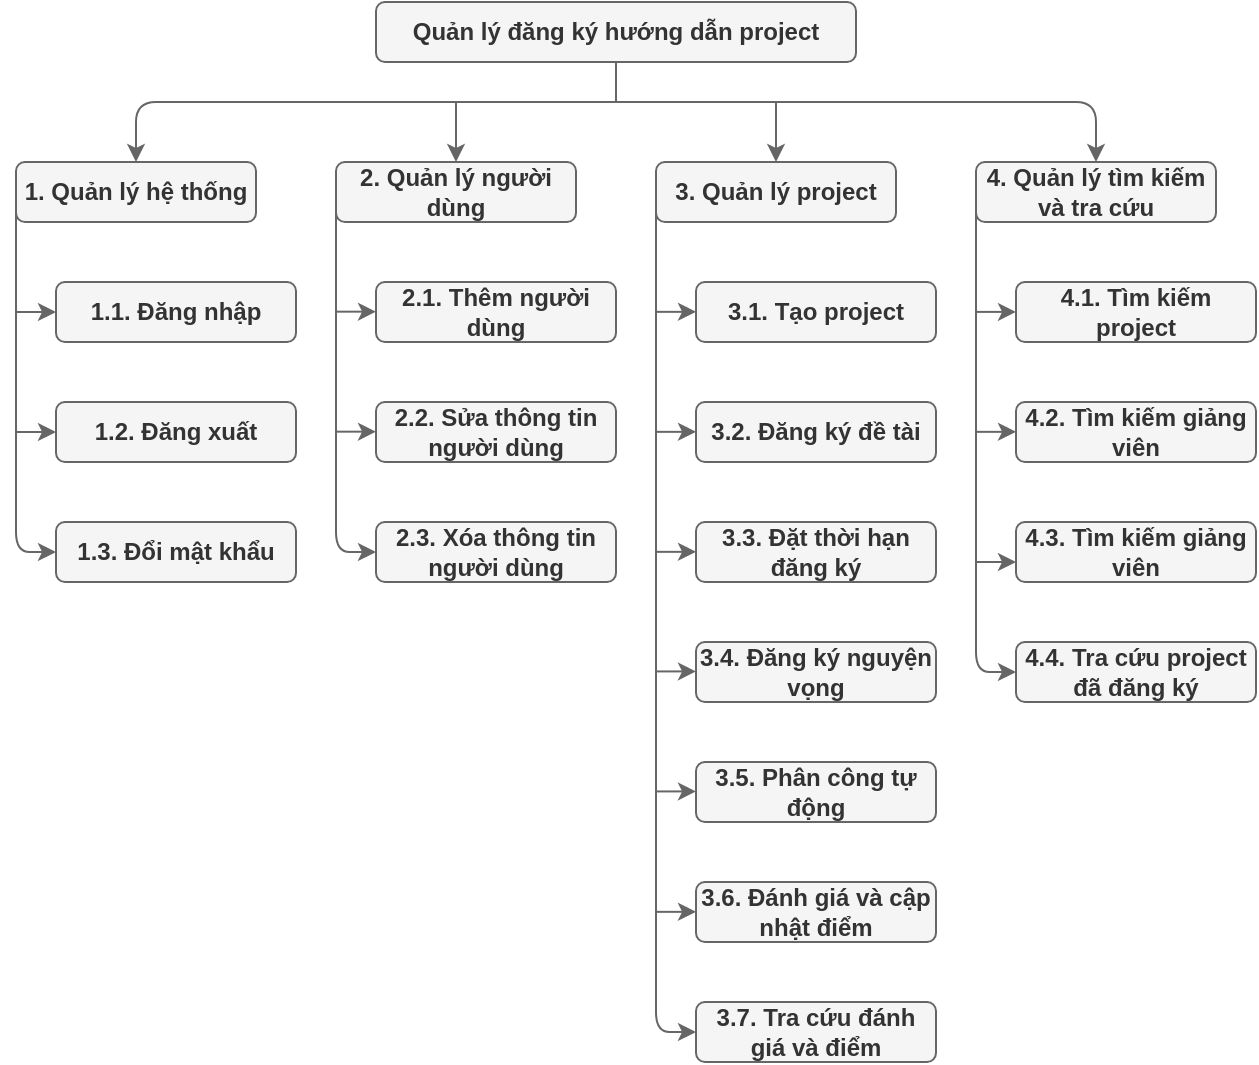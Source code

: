 <mxfile version="16.5.1" type="device" pages="15"><diagram id="ZEF8ooz4CsRJH-NLzm4i" name="SDCN"><mxGraphModel dx="1038" dy="641" grid="1" gridSize="10" guides="1" tooltips="1" connect="1" arrows="1" fold="1" page="1" pageScale="1" pageWidth="1100" pageHeight="850" math="0" shadow="0"><root><mxCell id="0"/><mxCell id="1" parent="0"/><mxCell id="Gfsevws15C0HQ6blxv7q-1" value="Quản lý đăng ký hướng dẫn project" style="rounded=1;whiteSpace=wrap;html=1;fontStyle=1;fillColor=#f5f5f5;strokeColor=#666666;fontColor=#333333;glass=0;" parent="1" vertex="1"><mxGeometry x="300" y="160" width="240" height="30" as="geometry"/></mxCell><mxCell id="Gfsevws15C0HQ6blxv7q-2" value="1. Quản lý hệ thống" style="rounded=1;whiteSpace=wrap;html=1;fontStyle=1;fillColor=#f5f5f5;strokeColor=#666666;fontColor=#333333;glass=0;" parent="1" vertex="1"><mxGeometry x="120" y="240" width="120" height="30" as="geometry"/></mxCell><mxCell id="Gfsevws15C0HQ6blxv7q-4" value="2. Quản lý người dùng" style="rounded=1;whiteSpace=wrap;html=1;fontStyle=1;fillColor=#f5f5f5;strokeColor=#666666;fontColor=#333333;glass=0;" parent="1" vertex="1"><mxGeometry x="280" y="240" width="120" height="30" as="geometry"/></mxCell><mxCell id="Gfsevws15C0HQ6blxv7q-5" value="3. Quản lý project" style="rounded=1;whiteSpace=wrap;html=1;fontStyle=1;fillColor=#f5f5f5;strokeColor=#666666;fontColor=#333333;glass=0;" parent="1" vertex="1"><mxGeometry x="440" y="240" width="120" height="30" as="geometry"/></mxCell><mxCell id="Gfsevws15C0HQ6blxv7q-6" value="4. Quản lý tìm kiếm và tra cứu" style="rounded=1;whiteSpace=wrap;html=1;fontStyle=1;fillColor=#f5f5f5;strokeColor=#666666;fontColor=#333333;glass=0;" parent="1" vertex="1"><mxGeometry x="600" y="240" width="120" height="30" as="geometry"/></mxCell><mxCell id="F7r0OjqyZNI0h6LzyfAk-2" value="1.1. Đăng nhập" style="rounded=1;whiteSpace=wrap;html=1;fontStyle=1;fillColor=#f5f5f5;strokeColor=#666666;fontColor=#333333;glass=0;" parent="1" vertex="1"><mxGeometry x="140" y="300" width="120" height="30" as="geometry"/></mxCell><mxCell id="F7r0OjqyZNI0h6LzyfAk-3" value="1.2. Đăng xuất" style="rounded=1;whiteSpace=wrap;html=1;fontStyle=1;fillColor=#f5f5f5;strokeColor=#666666;fontColor=#333333;glass=0;" parent="1" vertex="1"><mxGeometry x="140" y="360" width="120" height="30" as="geometry"/></mxCell><mxCell id="F7r0OjqyZNI0h6LzyfAk-4" value="2.1. Thêm người dùng" style="rounded=1;whiteSpace=wrap;html=1;fontStyle=1;fillColor=#f5f5f5;strokeColor=#666666;fontColor=#333333;glass=0;" parent="1" vertex="1"><mxGeometry x="300" y="300" width="120" height="30" as="geometry"/></mxCell><mxCell id="F7r0OjqyZNI0h6LzyfAk-5" value="2.2. Sửa thông tin người dùng" style="rounded=1;whiteSpace=wrap;html=1;fontStyle=1;fillColor=#f5f5f5;strokeColor=#666666;fontColor=#333333;glass=0;" parent="1" vertex="1"><mxGeometry x="300" y="360" width="120" height="30" as="geometry"/></mxCell><mxCell id="F7r0OjqyZNI0h6LzyfAk-6" value="2.3. Xóa thông tin người dùng" style="rounded=1;whiteSpace=wrap;html=1;fontStyle=1;fillColor=#f5f5f5;strokeColor=#666666;fontColor=#333333;glass=0;" parent="1" vertex="1"><mxGeometry x="300" y="420" width="120" height="30" as="geometry"/></mxCell><mxCell id="F7r0OjqyZNI0h6LzyfAk-7" value="1.3. Đổi mật khẩu" style="rounded=1;whiteSpace=wrap;html=1;fontStyle=1;fillColor=#f5f5f5;strokeColor=#666666;fontColor=#333333;glass=0;" parent="1" vertex="1"><mxGeometry x="140" y="420" width="120" height="30" as="geometry"/></mxCell><mxCell id="F7r0OjqyZNI0h6LzyfAk-8" value="3.1. Tạo project" style="rounded=1;whiteSpace=wrap;html=1;fontStyle=1;fillColor=#f5f5f5;strokeColor=#666666;fontColor=#333333;glass=0;" parent="1" vertex="1"><mxGeometry x="460" y="300" width="120" height="30" as="geometry"/></mxCell><mxCell id="F7r0OjqyZNI0h6LzyfAk-9" value="3.2. Đăng ký đề tài" style="rounded=1;whiteSpace=wrap;html=1;fontStyle=1;fillColor=#f5f5f5;strokeColor=#666666;fontColor=#333333;glass=0;" parent="1" vertex="1"><mxGeometry x="460" y="360" width="120" height="30" as="geometry"/></mxCell><mxCell id="F7r0OjqyZNI0h6LzyfAk-10" value="3.3. Đặt thời hạn đăng ký" style="rounded=1;whiteSpace=wrap;html=1;fontStyle=1;fillColor=#f5f5f5;strokeColor=#666666;fontColor=#333333;glass=0;" parent="1" vertex="1"><mxGeometry x="460" y="420" width="120" height="30" as="geometry"/></mxCell><mxCell id="F7r0OjqyZNI0h6LzyfAk-11" value="3.5. Phân công tự động" style="rounded=1;whiteSpace=wrap;html=1;fontStyle=1;fillColor=#f5f5f5;strokeColor=#666666;fontColor=#333333;glass=0;" parent="1" vertex="1"><mxGeometry x="460" y="540" width="120" height="30" as="geometry"/></mxCell><mxCell id="F7r0OjqyZNI0h6LzyfAk-13" value="3.4. Đăng ký nguyện vọng" style="rounded=1;whiteSpace=wrap;html=1;fontStyle=1;fillColor=#f5f5f5;strokeColor=#666666;fontColor=#333333;glass=0;" parent="1" vertex="1"><mxGeometry x="460" y="480" width="120" height="30" as="geometry"/></mxCell><mxCell id="F7r0OjqyZNI0h6LzyfAk-14" value="3.6. Đánh giá và cập nhật điểm" style="rounded=1;whiteSpace=wrap;html=1;fontStyle=1;fillColor=#f5f5f5;strokeColor=#666666;fontColor=#333333;glass=0;" parent="1" vertex="1"><mxGeometry x="460" y="600" width="120" height="30" as="geometry"/></mxCell><mxCell id="F7r0OjqyZNI0h6LzyfAk-16" value="3.7. Tra cứu đánh giá và điểm" style="rounded=1;whiteSpace=wrap;html=1;fontStyle=1;fillColor=#f5f5f5;strokeColor=#666666;fontColor=#333333;glass=0;" parent="1" vertex="1"><mxGeometry x="460" y="660" width="120" height="30" as="geometry"/></mxCell><mxCell id="F7r0OjqyZNI0h6LzyfAk-17" value="4.1. Tìm kiếm project" style="rounded=1;whiteSpace=wrap;html=1;fontStyle=1;fillColor=#f5f5f5;strokeColor=#666666;fontColor=#333333;glass=0;" parent="1" vertex="1"><mxGeometry x="620" y="300" width="120" height="30" as="geometry"/></mxCell><mxCell id="F7r0OjqyZNI0h6LzyfAk-18" value="4.2. Tìm kiếm giảng viên" style="rounded=1;whiteSpace=wrap;html=1;fontStyle=1;fillColor=#f5f5f5;strokeColor=#666666;fontColor=#333333;glass=0;" parent="1" vertex="1"><mxGeometry x="620" y="360" width="120" height="30" as="geometry"/></mxCell><mxCell id="F7r0OjqyZNI0h6LzyfAk-19" value="4.3. Tìm kiếm giảng viên" style="rounded=1;whiteSpace=wrap;html=1;fontStyle=1;fillColor=#f5f5f5;strokeColor=#666666;fontColor=#333333;glass=0;" parent="1" vertex="1"><mxGeometry x="620" y="420" width="120" height="30" as="geometry"/></mxCell><mxCell id="F7r0OjqyZNI0h6LzyfAk-22" value="4.4. Tra cứu project đã đăng ký" style="rounded=1;whiteSpace=wrap;html=1;fontStyle=1;fillColor=#f5f5f5;strokeColor=#666666;fontColor=#333333;glass=0;" parent="1" vertex="1"><mxGeometry x="620" y="480" width="120" height="30" as="geometry"/></mxCell><mxCell id="6Hz0J_901a1leE8H73y--3" value="" style="endArrow=classic;html=1;entryX=0.5;entryY=0;entryDx=0;entryDy=0;fillColor=#f5f5f5;strokeColor=#666666;" parent="1" target="Gfsevws15C0HQ6blxv7q-2" edge="1"><mxGeometry width="50" height="50" relative="1" as="geometry"><mxPoint x="420" y="210" as="sourcePoint"/><mxPoint x="290" y="200" as="targetPoint"/><Array as="points"><mxPoint x="180" y="210"/></Array></mxGeometry></mxCell><mxCell id="6Hz0J_901a1leE8H73y--4" value="" style="endArrow=none;html=1;entryX=0.5;entryY=1;entryDx=0;entryDy=0;fillColor=#f5f5f5;strokeColor=#666666;" parent="1" target="Gfsevws15C0HQ6blxv7q-1" edge="1"><mxGeometry width="50" height="50" relative="1" as="geometry"><mxPoint x="420" y="210" as="sourcePoint"/><mxPoint x="470" y="180" as="targetPoint"/></mxGeometry></mxCell><mxCell id="6Hz0J_901a1leE8H73y--5" value="" style="endArrow=classic;html=1;entryX=0.5;entryY=0;entryDx=0;entryDy=0;fillColor=#f5f5f5;strokeColor=#666666;" parent="1" target="Gfsevws15C0HQ6blxv7q-4" edge="1"><mxGeometry width="50" height="50" relative="1" as="geometry"><mxPoint x="340" y="210" as="sourcePoint"/><mxPoint x="350" y="260" as="targetPoint"/><Array as="points"><mxPoint x="340" y="210"/></Array></mxGeometry></mxCell><mxCell id="6Hz0J_901a1leE8H73y--6" value="" style="endArrow=classic;html=1;entryX=0.5;entryY=0;entryDx=0;entryDy=0;fillColor=#f5f5f5;strokeColor=#666666;" parent="1" target="Gfsevws15C0HQ6blxv7q-6" edge="1"><mxGeometry width="50" height="50" relative="1" as="geometry"><mxPoint x="420" y="210" as="sourcePoint"/><mxPoint x="510" y="210" as="targetPoint"/><Array as="points"><mxPoint x="660" y="210"/></Array></mxGeometry></mxCell><mxCell id="6Hz0J_901a1leE8H73y--7" value="" style="endArrow=classic;html=1;entryX=0.5;entryY=0;entryDx=0;entryDy=0;fillColor=#f5f5f5;strokeColor=#666666;" parent="1" target="Gfsevws15C0HQ6blxv7q-5" edge="1"><mxGeometry width="50" height="50" relative="1" as="geometry"><mxPoint x="500" y="210" as="sourcePoint"/><mxPoint x="430" y="240" as="targetPoint"/></mxGeometry></mxCell><mxCell id="6Hz0J_901a1leE8H73y--8" value="" style="endArrow=classic;html=1;exitX=0;exitY=0.75;exitDx=0;exitDy=0;entryX=0;entryY=0.5;entryDx=0;entryDy=0;fillColor=#f5f5f5;strokeColor=#666666;" parent="1" source="Gfsevws15C0HQ6blxv7q-2" target="F7r0OjqyZNI0h6LzyfAk-7" edge="1"><mxGeometry width="50" height="50" relative="1" as="geometry"><mxPoint x="210" y="340" as="sourcePoint"/><mxPoint x="260" y="290" as="targetPoint"/><Array as="points"><mxPoint x="120" y="435"/></Array></mxGeometry></mxCell><mxCell id="6Hz0J_901a1leE8H73y--9" value="" style="endArrow=classic;html=1;fillColor=#f5f5f5;strokeColor=#666666;" parent="1" edge="1"><mxGeometry width="50" height="50" relative="1" as="geometry"><mxPoint x="120" y="315" as="sourcePoint"/><mxPoint x="140" y="315" as="targetPoint"/></mxGeometry></mxCell><mxCell id="6Hz0J_901a1leE8H73y--10" value="" style="endArrow=classic;html=1;fillColor=#f5f5f5;strokeColor=#666666;" parent="1" edge="1"><mxGeometry width="50" height="50" relative="1" as="geometry"><mxPoint x="120" y="375" as="sourcePoint"/><mxPoint x="140" y="375" as="targetPoint"/></mxGeometry></mxCell><mxCell id="6Hz0J_901a1leE8H73y--11" value="" style="endArrow=classic;html=1;exitX=0;exitY=0.75;exitDx=0;exitDy=0;entryX=0;entryY=0.5;entryDx=0;entryDy=0;fillColor=#f5f5f5;strokeColor=#666666;" parent="1" source="Gfsevws15C0HQ6blxv7q-4" target="F7r0OjqyZNI0h6LzyfAk-6" edge="1"><mxGeometry width="50" height="50" relative="1" as="geometry"><mxPoint x="320" y="340" as="sourcePoint"/><mxPoint x="370" y="290" as="targetPoint"/><Array as="points"><mxPoint x="280" y="435"/></Array></mxGeometry></mxCell><mxCell id="6Hz0J_901a1leE8H73y--12" value="" style="endArrow=classic;html=1;fillColor=#f5f5f5;strokeColor=#666666;" parent="1" edge="1"><mxGeometry width="50" height="50" relative="1" as="geometry"><mxPoint x="440" y="554.71" as="sourcePoint"/><mxPoint x="460" y="554.71" as="targetPoint"/></mxGeometry></mxCell><mxCell id="6Hz0J_901a1leE8H73y--13" value="" style="endArrow=classic;html=1;fillColor=#f5f5f5;strokeColor=#666666;" parent="1" edge="1"><mxGeometry width="50" height="50" relative="1" as="geometry"><mxPoint x="440" y="494.71" as="sourcePoint"/><mxPoint x="460" y="494.71" as="targetPoint"/></mxGeometry></mxCell><mxCell id="6Hz0J_901a1leE8H73y--14" value="" style="endArrow=classic;html=1;fillColor=#f5f5f5;strokeColor=#666666;" parent="1" edge="1"><mxGeometry width="50" height="50" relative="1" as="geometry"><mxPoint x="440" y="374.92" as="sourcePoint"/><mxPoint x="460" y="374.92" as="targetPoint"/></mxGeometry></mxCell><mxCell id="6Hz0J_901a1leE8H73y--15" value="" style="endArrow=classic;html=1;fillColor=#f5f5f5;strokeColor=#666666;" parent="1" edge="1"><mxGeometry width="50" height="50" relative="1" as="geometry"><mxPoint x="440" y="314.92" as="sourcePoint"/><mxPoint x="460" y="314.92" as="targetPoint"/></mxGeometry></mxCell><mxCell id="6Hz0J_901a1leE8H73y--16" value="" style="endArrow=classic;html=1;fillColor=#f5f5f5;strokeColor=#666666;" parent="1" edge="1"><mxGeometry width="50" height="50" relative="1" as="geometry"><mxPoint x="440" y="434.92" as="sourcePoint"/><mxPoint x="460" y="434.92" as="targetPoint"/></mxGeometry></mxCell><mxCell id="6Hz0J_901a1leE8H73y--17" value="" style="endArrow=classic;html=1;fillColor=#f5f5f5;strokeColor=#666666;" parent="1" edge="1"><mxGeometry width="50" height="50" relative="1" as="geometry"><mxPoint x="280" y="314.83" as="sourcePoint"/><mxPoint x="300" y="314.83" as="targetPoint"/></mxGeometry></mxCell><mxCell id="6Hz0J_901a1leE8H73y--18" value="" style="endArrow=classic;html=1;fillColor=#f5f5f5;strokeColor=#666666;" parent="1" edge="1"><mxGeometry width="50" height="50" relative="1" as="geometry"><mxPoint x="280" y="374.83" as="sourcePoint"/><mxPoint x="300" y="374.83" as="targetPoint"/></mxGeometry></mxCell><mxCell id="6Hz0J_901a1leE8H73y--19" value="" style="endArrow=classic;html=1;entryX=0;entryY=0.5;entryDx=0;entryDy=0;exitX=0;exitY=0.75;exitDx=0;exitDy=0;fillColor=#f5f5f5;strokeColor=#666666;" parent="1" source="Gfsevws15C0HQ6blxv7q-5" target="F7r0OjqyZNI0h6LzyfAk-16" edge="1"><mxGeometry width="50" height="50" relative="1" as="geometry"><mxPoint x="440" y="266" as="sourcePoint"/><mxPoint x="520" y="330" as="targetPoint"/><Array as="points"><mxPoint x="440" y="675"/></Array></mxGeometry></mxCell><mxCell id="6Hz0J_901a1leE8H73y--20" value="" style="endArrow=classic;html=1;fillColor=#f5f5f5;strokeColor=#666666;" parent="1" edge="1"><mxGeometry width="50" height="50" relative="1" as="geometry"><mxPoint x="440" y="614.92" as="sourcePoint"/><mxPoint x="460" y="614.92" as="targetPoint"/></mxGeometry></mxCell><mxCell id="6Hz0J_901a1leE8H73y--21" value="" style="endArrow=classic;html=1;fillColor=#f5f5f5;strokeColor=#666666;" parent="1" edge="1"><mxGeometry width="50" height="50" relative="1" as="geometry"><mxPoint x="600" y="314.95" as="sourcePoint"/><mxPoint x="620" y="314.95" as="targetPoint"/></mxGeometry></mxCell><mxCell id="6Hz0J_901a1leE8H73y--22" value="" style="endArrow=classic;html=1;fillColor=#f5f5f5;strokeColor=#666666;" parent="1" edge="1"><mxGeometry width="50" height="50" relative="1" as="geometry"><mxPoint x="600" y="374.92" as="sourcePoint"/><mxPoint x="620" y="374.92" as="targetPoint"/></mxGeometry></mxCell><mxCell id="6Hz0J_901a1leE8H73y--23" value="" style="endArrow=classic;html=1;fillColor=#f5f5f5;strokeColor=#666666;" parent="1" edge="1"><mxGeometry width="50" height="50" relative="1" as="geometry"><mxPoint x="600" y="440.0" as="sourcePoint"/><mxPoint x="620" y="440.0" as="targetPoint"/></mxGeometry></mxCell><mxCell id="6Hz0J_901a1leE8H73y--24" value="" style="endArrow=classic;html=1;entryX=0;entryY=0.5;entryDx=0;entryDy=0;exitX=0;exitY=0.75;exitDx=0;exitDy=0;fillColor=#f5f5f5;strokeColor=#666666;" parent="1" source="Gfsevws15C0HQ6blxv7q-6" target="F7r0OjqyZNI0h6LzyfAk-22" edge="1"><mxGeometry width="50" height="50" relative="1" as="geometry"><mxPoint x="600" y="450" as="sourcePoint"/><mxPoint x="610" y="494.92" as="targetPoint"/><Array as="points"><mxPoint x="600" y="495"/></Array></mxGeometry></mxCell></root></mxGraphModel></diagram><diagram id="IZ5UvdRXVGfUcvkPhZCx" name="Usecase_tong_quat"><mxGraphModel dx="1038" dy="641" grid="1" gridSize="10" guides="1" tooltips="1" connect="1" arrows="1" fold="1" page="1" pageScale="1" pageWidth="1100" pageHeight="850" math="0" shadow="0"><root><mxCell id="N8EKD5ywdm2YLqqOQraA-0"/><mxCell id="N8EKD5ywdm2YLqqOQraA-1" parent="N8EKD5ywdm2YLqqOQraA-0"/><mxCell id="ksYJOh7qi-wtDtUcRe0n-4" value="" style="rounded=0;whiteSpace=wrap;html=1;glass=0;shadow=0;" parent="N8EKD5ywdm2YLqqOQraA-1" vertex="1"><mxGeometry x="200" y="160" width="240" height="400" as="geometry"/></mxCell><mxCell id="ksYJOh7qi-wtDtUcRe0n-3" value="«system»&lt;br&gt;&lt;b&gt;Quản lý hướng dẫn đăng ký project&lt;/b&gt;" style="html=1;rounded=1;glass=0;align=center;strokeColor=none;fillColor=none;" parent="N8EKD5ywdm2YLqqOQraA-1" vertex="1"><mxGeometry x="200" y="160" width="230" height="50" as="geometry"/></mxCell><mxCell id="ksYJOh7qi-wtDtUcRe0n-5" value="Quản lý hệ thống" style="ellipse;whiteSpace=wrap;html=1;rounded=1;glass=0;align=center;fillColor=#dae8fc;strokeColor=#6c8ebf;" parent="N8EKD5ywdm2YLqqOQraA-1" vertex="1"><mxGeometry x="250" y="240" width="140" height="60" as="geometry"/></mxCell><mxCell id="ksYJOh7qi-wtDtUcRe0n-6" value="Quản lý người dùng" style="ellipse;whiteSpace=wrap;html=1;rounded=1;glass=0;align=center;fillColor=#dae8fc;strokeColor=#6c8ebf;" parent="N8EKD5ywdm2YLqqOQraA-1" vertex="1"><mxGeometry x="250" y="320" width="140" height="60" as="geometry"/></mxCell><mxCell id="ksYJOh7qi-wtDtUcRe0n-7" value="Quản lý project" style="ellipse;whiteSpace=wrap;html=1;rounded=1;glass=0;align=center;fillColor=#dae8fc;strokeColor=#6c8ebf;" parent="N8EKD5ywdm2YLqqOQraA-1" vertex="1"><mxGeometry x="250" y="400" width="140" height="60" as="geometry"/></mxCell><mxCell id="Bjzm-ppk_UwBU7SV4fyL-0" value="Quản lý tìm kiếm và tra cứu" style="ellipse;whiteSpace=wrap;html=1;rounded=1;glass=0;align=center;fillColor=#dae8fc;strokeColor=#6c8ebf;" parent="N8EKD5ywdm2YLqqOQraA-1" vertex="1"><mxGeometry x="250" y="480" width="140" height="60" as="geometry"/></mxCell><mxCell id="Bjzm-ppk_UwBU7SV4fyL-1" value="Giáo vụ, Giảng viên, Sinh viên" style="shape=umlActor;verticalLabelPosition=bottom;verticalAlign=top;html=1;rounded=1;shadow=0;glass=0;fillColor=none;align=center;fontStyle=1" parent="N8EKD5ywdm2YLqqOQraA-1" vertex="1"><mxGeometry x="90" y="360" width="30" height="60" as="geometry"/></mxCell><mxCell id="Bjzm-ppk_UwBU7SV4fyL-2" value="Admin, Employee" style="shape=umlActor;verticalLabelPosition=bottom;verticalAlign=top;html=1;rounded=1;shadow=0;glass=0;fillColor=none;align=center;fontStyle=1" parent="N8EKD5ywdm2YLqqOQraA-1" vertex="1"><mxGeometry x="520" y="360" width="30" height="60" as="geometry"/></mxCell><mxCell id="Bjzm-ppk_UwBU7SV4fyL-3" value="" style="endArrow=none;html=1;" parent="N8EKD5ywdm2YLqqOQraA-1" edge="1"><mxGeometry width="50" height="50" relative="1" as="geometry"><mxPoint x="130" y="389.58" as="sourcePoint"/><mxPoint x="220" y="389.58" as="targetPoint"/></mxGeometry></mxCell><mxCell id="Bjzm-ppk_UwBU7SV4fyL-4" value="" style="endArrow=none;html=1;entryX=0;entryY=0.5;entryDx=0;entryDy=0;" parent="N8EKD5ywdm2YLqqOQraA-1" target="ksYJOh7qi-wtDtUcRe0n-7" edge="1"><mxGeometry width="50" height="50" relative="1" as="geometry"><mxPoint x="220" y="430" as="sourcePoint"/><mxPoint x="260.0" y="280" as="targetPoint"/></mxGeometry></mxCell><mxCell id="Bjzm-ppk_UwBU7SV4fyL-5" value="" style="endArrow=none;html=1;exitX=0;exitY=0.5;exitDx=0;exitDy=0;entryX=0;entryY=0.5;entryDx=0;entryDy=0;" parent="N8EKD5ywdm2YLqqOQraA-1" source="Bjzm-ppk_UwBU7SV4fyL-0" target="ksYJOh7qi-wtDtUcRe0n-5" edge="1"><mxGeometry width="50" height="50" relative="1" as="geometry"><mxPoint x="140" y="370" as="sourcePoint"/><mxPoint x="220" y="360" as="targetPoint"/><Array as="points"><mxPoint x="220" y="510"/><mxPoint x="220" y="270"/></Array></mxGeometry></mxCell><mxCell id="Bjzm-ppk_UwBU7SV4fyL-6" value="" style="endArrow=none;html=1;exitX=1;exitY=0.5;exitDx=0;exitDy=0;entryX=1;entryY=0.5;entryDx=0;entryDy=0;" parent="N8EKD5ywdm2YLqqOQraA-1" source="ksYJOh7qi-wtDtUcRe0n-5" target="Bjzm-ppk_UwBU7SV4fyL-0" edge="1"><mxGeometry width="50" height="50" relative="1" as="geometry"><mxPoint x="360" y="400" as="sourcePoint"/><mxPoint x="410" y="350" as="targetPoint"/><Array as="points"><mxPoint x="420" y="270"/><mxPoint x="420" y="510"/></Array></mxGeometry></mxCell><mxCell id="Bjzm-ppk_UwBU7SV4fyL-7" value="" style="endArrow=none;html=1;exitX=1;exitY=0.5;exitDx=0;exitDy=0;" parent="N8EKD5ywdm2YLqqOQraA-1" source="ksYJOh7qi-wtDtUcRe0n-7" edge="1"><mxGeometry width="50" height="50" relative="1" as="geometry"><mxPoint x="360" y="400" as="sourcePoint"/><mxPoint x="420" y="430" as="targetPoint"/></mxGeometry></mxCell><mxCell id="Bjzm-ppk_UwBU7SV4fyL-8" value="" style="endArrow=none;html=1;exitX=1;exitY=0.5;exitDx=0;exitDy=0;" parent="N8EKD5ywdm2YLqqOQraA-1" source="ksYJOh7qi-wtDtUcRe0n-6" edge="1"><mxGeometry width="50" height="50" relative="1" as="geometry"><mxPoint x="360" y="400" as="sourcePoint"/><mxPoint x="420" y="350" as="targetPoint"/></mxGeometry></mxCell><mxCell id="Bjzm-ppk_UwBU7SV4fyL-9" value="" style="endArrow=none;html=1;" parent="N8EKD5ywdm2YLqqOQraA-1" edge="1"><mxGeometry width="50" height="50" relative="1" as="geometry"><mxPoint x="510" y="390" as="sourcePoint"/><mxPoint x="420" y="390" as="targetPoint"/></mxGeometry></mxCell></root></mxGraphModel></diagram><diagram id="hAlcTjzkLI1s111jfvoS" name="Usecase ql_he_thong"><mxGraphModel dx="619" dy="641" grid="1" gridSize="10" guides="1" tooltips="1" connect="1" arrows="1" fold="1" page="1" pageScale="1" pageWidth="1100" pageHeight="850" math="0" shadow="0"><root><mxCell id="VkgzCpKXlT5GW4c5N4aE-0"/><mxCell id="VkgzCpKXlT5GW4c5N4aE-1" parent="VkgzCpKXlT5GW4c5N4aE-0"/><mxCell id="H8SyU1J-WRs5fVSRbE4V-0" value="" style="rounded=0;whiteSpace=wrap;html=1;glass=0;shadow=0;" parent="VkgzCpKXlT5GW4c5N4aE-1" vertex="1"><mxGeometry x="200" y="160" width="420" height="400" as="geometry"/></mxCell><mxCell id="H8SyU1J-WRs5fVSRbE4V-1" value="«subsystem»&lt;br&gt;&lt;b&gt;Quản lý hệ thống&lt;/b&gt;" style="html=1;rounded=1;glass=0;align=center;strokeColor=none;fillColor=none;" parent="VkgzCpKXlT5GW4c5N4aE-1" vertex="1"><mxGeometry x="200" y="160" width="120" height="50" as="geometry"/></mxCell><mxCell id="H8SyU1J-WRs5fVSRbE4V-2" value="Đăng nhập" style="ellipse;whiteSpace=wrap;html=1;rounded=1;glass=0;align=center;fillColor=#dae8fc;strokeColor=#6c8ebf;" parent="VkgzCpKXlT5GW4c5N4aE-1" vertex="1"><mxGeometry x="240" y="240" width="140" height="60" as="geometry"/></mxCell><mxCell id="H8SyU1J-WRs5fVSRbE4V-3" value="Đăng xuất" style="ellipse;whiteSpace=wrap;html=1;rounded=1;glass=0;align=center;fillColor=#dae8fc;strokeColor=#6c8ebf;" parent="VkgzCpKXlT5GW4c5N4aE-1" vertex="1"><mxGeometry x="240" y="360" width="140" height="60" as="geometry"/></mxCell><mxCell id="H8SyU1J-WRs5fVSRbE4V-4" value="Đổi mật khẩu" style="ellipse;whiteSpace=wrap;html=1;rounded=1;glass=0;align=center;fillColor=#dae8fc;strokeColor=#6c8ebf;" parent="VkgzCpKXlT5GW4c5N4aE-1" vertex="1"><mxGeometry x="240" y="480" width="140" height="60" as="geometry"/></mxCell><mxCell id="H8SyU1J-WRs5fVSRbE4V-5" value="Xử lý đăng nhập không hợp lệ" style="ellipse;whiteSpace=wrap;html=1;rounded=1;glass=0;align=center;fillColor=#dae8fc;strokeColor=#6c8ebf;" parent="VkgzCpKXlT5GW4c5N4aE-1" vertex="1"><mxGeometry x="450" y="340" width="140" height="60" as="geometry"/></mxCell><mxCell id="H8SyU1J-WRs5fVSRbE4V-6" value="Giáo vụ, Giảng viên, Sinh viên" style="shape=umlActor;verticalLabelPosition=bottom;verticalAlign=top;html=1;rounded=1;shadow=0;glass=0;fillColor=none;align=center;fontStyle=1" parent="VkgzCpKXlT5GW4c5N4aE-1" vertex="1"><mxGeometry x="80" y="440" width="30" height="60" as="geometry"/></mxCell><mxCell id="H8SyU1J-WRs5fVSRbE4V-7" value="Employee" style="shape=umlActor;verticalLabelPosition=bottom;verticalAlign=top;html=1;rounded=1;shadow=0;glass=0;fillColor=none;align=center;fontStyle=1" parent="VkgzCpKXlT5GW4c5N4aE-1" vertex="1"><mxGeometry x="80" y="320" width="30" height="60" as="geometry"/></mxCell><mxCell id="DIThaQhH31LwGXCBrX3i-1" value="&amp;lt;&amp;lt;extend&amp;gt;&amp;gt;" style="html=1;verticalAlign=bottom;endArrow=open;dashed=1;endSize=8;exitX=0;exitY=0;exitDx=0;exitDy=0;entryX=1;entryY=0.5;entryDx=0;entryDy=0;" parent="VkgzCpKXlT5GW4c5N4aE-1" source="H8SyU1J-WRs5fVSRbE4V-5" target="H8SyU1J-WRs5fVSRbE4V-2" edge="1"><mxGeometry x="-0.318" y="-16" relative="1" as="geometry"><mxPoint x="440" y="320" as="sourcePoint"/><mxPoint x="360" y="320" as="targetPoint"/><mxPoint as="offset"/></mxGeometry></mxCell><mxCell id="DIThaQhH31LwGXCBrX3i-2" value="&amp;lt;&amp;lt;extend&amp;gt;&amp;gt;" style="html=1;verticalAlign=bottom;endArrow=open;dashed=1;endSize=8;exitX=1;exitY=0;exitDx=0;exitDy=0;entryX=1;entryY=1;entryDx=0;entryDy=0;curved=1;" parent="VkgzCpKXlT5GW4c5N4aE-1" source="H8SyU1J-WRs5fVSRbE4V-4" target="H8SyU1J-WRs5fVSRbE4V-2" edge="1"><mxGeometry x="-0.344" y="-17" relative="1" as="geometry"><mxPoint x="490" y="280" as="sourcePoint"/><mxPoint x="330" y="450" as="targetPoint"/><Array as="points"><mxPoint x="460" y="400"/></Array><mxPoint as="offset"/></mxGeometry></mxCell><mxCell id="DIThaQhH31LwGXCBrX3i-3" value="&amp;lt;&amp;lt;include&amp;gt;&amp;gt;" style="html=1;verticalAlign=bottom;endArrow=open;dashed=1;endSize=8;exitX=0.5;exitY=1;exitDx=0;exitDy=0;entryX=0.5;entryY=0;entryDx=0;entryDy=0;" parent="VkgzCpKXlT5GW4c5N4aE-1" source="H8SyU1J-WRs5fVSRbE4V-2" target="H8SyU1J-WRs5fVSRbE4V-3" edge="1"><mxGeometry x="0.333" y="-40" relative="1" as="geometry"><mxPoint x="490.0" y="400.0" as="sourcePoint"/><mxPoint x="369.497" y="301.213" as="targetPoint"/><mxPoint as="offset"/></mxGeometry></mxCell><mxCell id="DIThaQhH31LwGXCBrX3i-10" value="" style="endArrow=none;html=1;entryX=0;entryY=0.5;entryDx=0;entryDy=0;" parent="VkgzCpKXlT5GW4c5N4aE-1" target="H8SyU1J-WRs5fVSRbE4V-3" edge="1"><mxGeometry width="50" height="50" relative="1" as="geometry"><mxPoint x="120" y="480" as="sourcePoint"/><mxPoint x="260" y="360" as="targetPoint"/></mxGeometry></mxCell><mxCell id="DIThaQhH31LwGXCBrX3i-11" value="" style="endArrow=none;html=1;entryX=0;entryY=0.5;entryDx=0;entryDy=0;" parent="VkgzCpKXlT5GW4c5N4aE-1" target="H8SyU1J-WRs5fVSRbE4V-4" edge="1"><mxGeometry width="50" height="50" relative="1" as="geometry"><mxPoint x="120" y="480" as="sourcePoint"/><mxPoint x="250.0" y="400.0" as="targetPoint"/></mxGeometry></mxCell><mxCell id="DIThaQhH31LwGXCBrX3i-12" value="" style="endArrow=none;html=1;entryX=0;entryY=0.5;entryDx=0;entryDy=0;" parent="VkgzCpKXlT5GW4c5N4aE-1" target="H8SyU1J-WRs5fVSRbE4V-2" edge="1"><mxGeometry width="50" height="50" relative="1" as="geometry"><mxPoint x="120" y="480" as="sourcePoint"/><mxPoint x="250.0" y="520.0" as="targetPoint"/></mxGeometry></mxCell><mxCell id="DIThaQhH31LwGXCBrX3i-13" value="" style="endArrow=none;html=1;entryX=0;entryY=0.5;entryDx=0;entryDy=0;" parent="VkgzCpKXlT5GW4c5N4aE-1" target="H8SyU1J-WRs5fVSRbE4V-2" edge="1"><mxGeometry width="50" height="50" relative="1" as="geometry"><mxPoint x="120" y="360" as="sourcePoint"/><mxPoint x="260" y="360" as="targetPoint"/></mxGeometry></mxCell><mxCell id="DIThaQhH31LwGXCBrX3i-14" value="" style="endArrow=none;html=1;entryX=0;entryY=0.5;entryDx=0;entryDy=0;" parent="VkgzCpKXlT5GW4c5N4aE-1" target="H8SyU1J-WRs5fVSRbE4V-4" edge="1"><mxGeometry width="50" height="50" relative="1" as="geometry"><mxPoint x="120" y="360" as="sourcePoint"/><mxPoint x="250.0" y="280" as="targetPoint"/></mxGeometry></mxCell><mxCell id="DIThaQhH31LwGXCBrX3i-15" value="" style="endArrow=none;html=1;entryX=0;entryY=0.5;entryDx=0;entryDy=0;" parent="VkgzCpKXlT5GW4c5N4aE-1" target="H8SyU1J-WRs5fVSRbE4V-3" edge="1"><mxGeometry width="50" height="50" relative="1" as="geometry"><mxPoint x="120" y="360" as="sourcePoint"/><mxPoint x="250.0" y="520.0" as="targetPoint"/></mxGeometry></mxCell><mxCell id="DIThaQhH31LwGXCBrX3i-16" value="Admin" style="shape=umlActor;verticalLabelPosition=bottom;verticalAlign=top;html=1;rounded=1;shadow=0;glass=0;fillColor=none;align=center;fontStyle=1" parent="VkgzCpKXlT5GW4c5N4aE-1" vertex="1"><mxGeometry x="80" y="160" width="30" height="60" as="geometry"/></mxCell><mxCell id="DIThaQhH31LwGXCBrX3i-17" value="generalization" style="endArrow=block;endSize=16;endFill=0;html=1;" parent="VkgzCpKXlT5GW4c5N4aE-1" edge="1"><mxGeometry y="-45" width="160" relative="1" as="geometry"><mxPoint x="94.66" y="310.0" as="sourcePoint"/><mxPoint x="94.66" y="250.0" as="targetPoint"/><mxPoint as="offset"/></mxGeometry></mxCell></root></mxGraphModel></diagram><diagram id="bfhI10lnvHaEZEu4e71r" name="Activity ql_he_thong"><mxGraphModel dx="884" dy="916" grid="1" gridSize="10" guides="1" tooltips="1" connect="1" arrows="1" fold="1" page="1" pageScale="1" pageWidth="1100" pageHeight="850" math="0" shadow="0"><root><mxCell id="54zHZTjvwD9EXPh8chBe-0"/><mxCell id="54zHZTjvwD9EXPh8chBe-1" parent="54zHZTjvwD9EXPh8chBe-0"/><mxCell id="XITHL2_aPQmST8ja4ttR-0" value="Hiển thị form đăng nhập" style="rounded=1;whiteSpace=wrap;html=1;shadow=0;glass=0;fillColor=none;align=center;" parent="54zHZTjvwD9EXPh8chBe-1" vertex="1"><mxGeometry x="400" y="80" width="120" height="40" as="geometry"/></mxCell><mxCell id="XITHL2_aPQmST8ja4ttR-2" value="Nhập username - password" style="rounded=1;whiteSpace=wrap;html=1;shadow=0;glass=0;fillColor=none;align=center;" parent="54zHZTjvwD9EXPh8chBe-1" vertex="1"><mxGeometry x="150" y="280" width="120" height="40" as="geometry"/></mxCell><mxCell id="XITHL2_aPQmST8ja4ttR-3" value="Hiển thị form nhập lại email và username" style="rounded=1;whiteSpace=wrap;html=1;shadow=0;glass=0;fillColor=none;align=center;" parent="54zHZTjvwD9EXPh8chBe-1" vertex="1"><mxGeometry x="600" y="160" width="120" height="40" as="geometry"/></mxCell><mxCell id="XITHL2_aPQmST8ja4ttR-5" value="" style="rhombus;whiteSpace=wrap;html=1;rounded=0;shadow=0;glass=0;fillColor=none;align=center;" parent="54zHZTjvwD9EXPh8chBe-1" vertex="1"><mxGeometry x="435" y="155" width="50" height="50" as="geometry"/></mxCell><mxCell id="XITHL2_aPQmST8ja4ttR-6" style="edgeStyle=orthogonalEdgeStyle;curved=1;orthogonalLoop=1;jettySize=auto;html=1;exitX=0.5;exitY=1;exitDx=0;exitDy=0;" parent="54zHZTjvwD9EXPh8chBe-1" source="XITHL2_aPQmST8ja4ttR-5" target="XITHL2_aPQmST8ja4ttR-5" edge="1"><mxGeometry relative="1" as="geometry"/></mxCell><mxCell id="XITHL2_aPQmST8ja4ttR-11" value="Start" style="text;html=1;align=center;verticalAlign=middle;resizable=0;points=[];autosize=1;strokeColor=none;" parent="54zHZTjvwD9EXPh8chBe-1" vertex="1"><mxGeometry x="170" y="70" width="40" height="20" as="geometry"/></mxCell><mxCell id="XITHL2_aPQmST8ja4ttR-12" value="Kiểm tra email&amp;nbsp;" style="rounded=1;whiteSpace=wrap;html=1;shadow=0;glass=0;fillColor=none;align=center;" parent="54zHZTjvwD9EXPh8chBe-1" vertex="1"><mxGeometry x="600" y="240" width="120" height="40" as="geometry"/></mxCell><mxCell id="XITHL2_aPQmST8ja4ttR-13" value="#Mỗi email chỉ tạo được 1 username" style="text;html=1;align=center;verticalAlign=middle;resizable=0;points=[];autosize=1;strokeColor=none;" parent="54zHZTjvwD9EXPh8chBe-1" vertex="1"><mxGeometry x="605" y="450" width="210" height="20" as="geometry"/></mxCell><mxCell id="XITHL2_aPQmST8ja4ttR-17" value="" style="endArrow=classic;html=1;entryX=0;entryY=0.5;entryDx=0;entryDy=0;startArrow=oval;startFill=1;" parent="54zHZTjvwD9EXPh8chBe-1" target="XITHL2_aPQmST8ja4ttR-0" edge="1"><mxGeometry width="50" height="50" relative="1" as="geometry"><mxPoint x="200" y="100" as="sourcePoint"/><mxPoint x="540" y="390" as="targetPoint"/></mxGeometry></mxCell><mxCell id="XITHL2_aPQmST8ja4ttR-18" value="" style="endArrow=none;html=1;entryX=0.5;entryY=1;entryDx=0;entryDy=0;exitX=0.5;exitY=0;exitDx=0;exitDy=0;" parent="54zHZTjvwD9EXPh8chBe-1" source="XITHL2_aPQmST8ja4ttR-5" target="XITHL2_aPQmST8ja4ttR-0" edge="1"><mxGeometry width="50" height="50" relative="1" as="geometry"><mxPoint x="450" y="490" as="sourcePoint"/><mxPoint x="500" y="440" as="targetPoint"/></mxGeometry></mxCell><mxCell id="XITHL2_aPQmST8ja4ttR-19" value="" style="endArrow=classic;html=1;exitX=0;exitY=0.5;exitDx=0;exitDy=0;entryX=0.5;entryY=0;entryDx=0;entryDy=0;" parent="54zHZTjvwD9EXPh8chBe-1" source="XITHL2_aPQmST8ja4ttR-5" target="XITHL2_aPQmST8ja4ttR-2" edge="1"><mxGeometry width="50" height="50" relative="1" as="geometry"><mxPoint x="510" y="410" as="sourcePoint"/><mxPoint x="560" y="360" as="targetPoint"/><Array as="points"><mxPoint x="210" y="180"/></Array></mxGeometry></mxCell><mxCell id="XITHL2_aPQmST8ja4ttR-20" value="" style="endArrow=classic;html=1;exitX=1;exitY=0.5;exitDx=0;exitDy=0;entryX=0;entryY=0.5;entryDx=0;entryDy=0;" parent="54zHZTjvwD9EXPh8chBe-1" source="XITHL2_aPQmST8ja4ttR-5" target="XITHL2_aPQmST8ja4ttR-3" edge="1"><mxGeometry width="50" height="50" relative="1" as="geometry"><mxPoint x="445" y="190" as="sourcePoint"/><mxPoint x="330" y="190" as="targetPoint"/></mxGeometry></mxCell><mxCell id="XITHL2_aPQmST8ja4ttR-21" value="No" style="text;html=1;align=center;verticalAlign=middle;resizable=0;points=[];autosize=1;strokeColor=none;" parent="54zHZTjvwD9EXPh8chBe-1" vertex="1"><mxGeometry x="390" y="155" width="30" height="20" as="geometry"/></mxCell><mxCell id="XITHL2_aPQmST8ja4ttR-22" value="Yes" style="text;html=1;align=center;verticalAlign=middle;resizable=0;points=[];autosize=1;strokeColor=none;" parent="54zHZTjvwD9EXPh8chBe-1" vertex="1"><mxGeometry x="500" y="155" width="30" height="20" as="geometry"/></mxCell><mxCell id="XITHL2_aPQmST8ja4ttR-23" value="Quên mật khẩu ?" style="text;html=1;align=center;verticalAlign=middle;resizable=0;points=[];autosize=1;strokeColor=none;" parent="54zHZTjvwD9EXPh8chBe-1" vertex="1"><mxGeometry x="410" y="205" width="110" height="20" as="geometry"/></mxCell><mxCell id="XITHL2_aPQmST8ja4ttR-24" value="" style="endArrow=classic;html=1;exitX=1;exitY=0.75;exitDx=0;exitDy=0;entryX=0.5;entryY=0;entryDx=0;entryDy=0;" parent="54zHZTjvwD9EXPh8chBe-1" source="XITHL2_aPQmST8ja4ttR-2" target="XITHL2_aPQmST8ja4ttR-7" edge="1"><mxGeometry width="50" height="50" relative="1" as="geometry"><mxPoint x="430" y="360" as="sourcePoint"/><mxPoint x="480" y="310" as="targetPoint"/><Array as="points"><mxPoint x="460" y="310"/><mxPoint x="460" y="430"/></Array></mxGeometry></mxCell><mxCell id="XITHL2_aPQmST8ja4ttR-33" value="" style="rhombus;whiteSpace=wrap;html=1;rounded=0;shadow=0;glass=0;fillColor=none;align=center;sketch=0;" parent="54zHZTjvwD9EXPh8chBe-1" vertex="1"><mxGeometry x="635" y="320" width="50" height="50" as="geometry"/></mxCell><mxCell id="XITHL2_aPQmST8ja4ttR-34" value="" style="endArrow=classic;html=1;exitX=0.5;exitY=1;exitDx=0;exitDy=0;entryX=1;entryY=0.5;entryDx=0;entryDy=0;entryPerimeter=0;" parent="54zHZTjvwD9EXPh8chBe-1" source="XITHL2_aPQmST8ja4ttR-33" target="XITHL2_aPQmST8ja4ttR-15" edge="1"><mxGeometry width="50" height="50" relative="1" as="geometry"><mxPoint x="495.0" y="190" as="sourcePoint"/><mxPoint x="590" y="420" as="targetPoint"/><Array as="points"><mxPoint x="660" y="420"/></Array></mxGeometry></mxCell><mxCell id="XITHL2_aPQmST8ja4ttR-36" value="" style="endArrow=classic;html=1;exitX=1;exitY=0.5;exitDx=0;exitDy=0;entryX=0.5;entryY=1;entryDx=0;entryDy=0;" parent="54zHZTjvwD9EXPh8chBe-1" source="XITHL2_aPQmST8ja4ttR-33" target="XITHL2_aPQmST8ja4ttR-45" edge="1"><mxGeometry width="50" height="50" relative="1" as="geometry"><mxPoint x="495.0" y="190" as="sourcePoint"/><mxPoint x="840" y="350" as="targetPoint"/><Array as="points"><mxPoint x="840" y="345"/></Array></mxGeometry></mxCell><mxCell id="XITHL2_aPQmST8ja4ttR-37" value="" style="endArrow=classic;html=1;exitX=0.5;exitY=1;exitDx=0;exitDy=0;entryX=0.5;entryY=0;entryDx=0;entryDy=0;" parent="54zHZTjvwD9EXPh8chBe-1" source="XITHL2_aPQmST8ja4ttR-3" target="XITHL2_aPQmST8ja4ttR-12" edge="1"><mxGeometry width="50" height="50" relative="1" as="geometry"><mxPoint x="505.0" y="200" as="sourcePoint"/><mxPoint x="620.0" y="200" as="targetPoint"/></mxGeometry></mxCell><mxCell id="XITHL2_aPQmST8ja4ttR-38" value="" style="endArrow=classic;html=1;exitX=0.5;exitY=1;exitDx=0;exitDy=0;entryX=0.5;entryY=0;entryDx=0;entryDy=0;" parent="54zHZTjvwD9EXPh8chBe-1" source="XITHL2_aPQmST8ja4ttR-12" target="XITHL2_aPQmST8ja4ttR-33" edge="1"><mxGeometry width="50" height="50" relative="1" as="geometry"><mxPoint x="515.0" y="210" as="sourcePoint"/><mxPoint x="630.0" y="210" as="targetPoint"/></mxGeometry></mxCell><mxCell id="XITHL2_aPQmST8ja4ttR-39" value="Valid" style="text;html=1;align=center;verticalAlign=middle;resizable=0;points=[];autosize=1;strokeColor=none;" parent="54zHZTjvwD9EXPh8chBe-1" vertex="1"><mxGeometry x="660" y="400" width="40" height="20" as="geometry"/></mxCell><mxCell id="XITHL2_aPQmST8ja4ttR-40" value="Invalid" style="text;html=1;align=center;verticalAlign=middle;resizable=0;points=[];autosize=1;strokeColor=none;" parent="54zHZTjvwD9EXPh8chBe-1" vertex="1"><mxGeometry x="685" y="350" width="50" height="20" as="geometry"/></mxCell><mxCell id="XITHL2_aPQmST8ja4ttR-45" value="Thông báo lỗi email" style="rounded=1;whiteSpace=wrap;html=1;shadow=0;glass=0;fillColor=none;align=center;" parent="54zHZTjvwD9EXPh8chBe-1" vertex="1"><mxGeometry x="780" y="240" width="120" height="40" as="geometry"/></mxCell><mxCell id="XITHL2_aPQmST8ja4ttR-46" value="" style="endArrow=classic;html=1;exitX=0.5;exitY=0;exitDx=0;exitDy=0;entryX=1;entryY=0.5;entryDx=0;entryDy=0;" parent="54zHZTjvwD9EXPh8chBe-1" source="XITHL2_aPQmST8ja4ttR-45" target="XITHL2_aPQmST8ja4ttR-3" edge="1"><mxGeometry width="50" height="50" relative="1" as="geometry"><mxPoint x="670" y="210" as="sourcePoint"/><mxPoint x="670" y="290" as="targetPoint"/><Array as="points"><mxPoint x="840" y="180"/></Array></mxGeometry></mxCell><mxCell id="XITHL2_aPQmST8ja4ttR-14" value="" style="rhombus;whiteSpace=wrap;html=1;rounded=0;shadow=0;glass=0;fillColor=none;align=center;" parent="54zHZTjvwD9EXPh8chBe-1" vertex="1"><mxGeometry x="715" y="580" width="50" height="50" as="geometry"/></mxCell><mxCell id="XITHL2_aPQmST8ja4ttR-15" value="Nhập mật khẩu mới" style="rounded=1;whiteSpace=wrap;html=1;shadow=0;glass=0;fillColor=none;align=center;" parent="54zHZTjvwD9EXPh8chBe-1" vertex="1"><mxGeometry x="150" y="400" width="120" height="40" as="geometry"/></mxCell><mxCell id="XITHL2_aPQmST8ja4ttR-43" value="" style="endArrow=classic;html=1;entryX=0.5;entryY=0;entryDx=0;entryDy=0;exitX=0.5;exitY=1;exitDx=0;exitDy=0;" parent="54zHZTjvwD9EXPh8chBe-1" source="XITHL2_aPQmST8ja4ttR-15" target="XITHL2_aPQmST8ja4ttR-58" edge="1"><mxGeometry x="140" y="400" width="50" height="50" as="geometry"><mxPoint x="660" y="480" as="sourcePoint"/><mxPoint x="240.0" y="480" as="targetPoint"/></mxGeometry></mxCell><mxCell id="XITHL2_aPQmST8ja4ttR-58" value="Nhập lại mật khẩu mới" style="rounded=1;whiteSpace=wrap;html=1;shadow=0;glass=0;fillColor=none;align=center;" parent="54zHZTjvwD9EXPh8chBe-1" vertex="1"><mxGeometry x="150" y="480" width="120" height="40" as="geometry"/></mxCell><mxCell id="XITHL2_aPQmST8ja4ttR-59" value="" style="endArrow=classic;html=1;exitX=0.75;exitY=0;exitDx=0;exitDy=0;entryX=1;entryY=0.25;entryDx=0;entryDy=0;" parent="54zHZTjvwD9EXPh8chBe-1" source="XITHL2_aPQmST8ja4ttR-9" edge="1" target="XITHL2_aPQmST8ja4ttR-2"><mxGeometry width="50" height="50" relative="1" as="geometry"><mxPoint x="460" y="510" as="sourcePoint"/><mxPoint x="280" y="290" as="targetPoint"/><Array as="points"><mxPoint x="570" y="290"/></Array></mxGeometry></mxCell><mxCell id="XITHL2_aPQmST8ja4ttR-60" value="Kiểm tra nhập lại mật khẩu mới" style="rounded=1;whiteSpace=wrap;html=1;shadow=0;glass=0;fillColor=none;align=center;" parent="54zHZTjvwD9EXPh8chBe-1" vertex="1"><mxGeometry x="680" y="520" width="120" height="40" as="geometry"/></mxCell><mxCell id="XITHL2_aPQmST8ja4ttR-63" value="" style="endArrow=classic;html=1;exitX=0.5;exitY=1;exitDx=0;exitDy=0;entryX=0;entryY=0.5;entryDx=0;entryDy=0;" parent="54zHZTjvwD9EXPh8chBe-1" source="XITHL2_aPQmST8ja4ttR-58" target="XITHL2_aPQmST8ja4ttR-60" edge="1"><mxGeometry width="50" height="50" relative="1" as="geometry"><mxPoint x="460" y="530" as="sourcePoint"/><mxPoint x="510" y="480" as="targetPoint"/><Array as="points"><mxPoint x="210" y="540"/></Array></mxGeometry></mxCell><mxCell id="XITHL2_aPQmST8ja4ttR-64" value="" style="endArrow=classic;html=1;exitX=0.5;exitY=1;exitDx=0;exitDy=0;entryX=0.5;entryY=0;entryDx=0;entryDy=0;" parent="54zHZTjvwD9EXPh8chBe-1" source="XITHL2_aPQmST8ja4ttR-60" target="XITHL2_aPQmST8ja4ttR-14" edge="1"><mxGeometry width="50" height="50" relative="1" as="geometry"><mxPoint x="460" y="530" as="sourcePoint"/><mxPoint x="510" y="480" as="targetPoint"/></mxGeometry></mxCell><mxCell id="XITHL2_aPQmST8ja4ttR-66" value="" style="endArrow=classic;html=1;exitX=0.5;exitY=1;exitDx=0;exitDy=0;entryX=0.766;entryY=0.071;entryDx=0;entryDy=0;entryPerimeter=0;" parent="54zHZTjvwD9EXPh8chBe-1" source="XITHL2_aPQmST8ja4ttR-14" target="XITHL2_aPQmST8ja4ttR-30" edge="1"><mxGeometry width="50" height="50" relative="1" as="geometry"><mxPoint x="460" y="530" as="sourcePoint"/><mxPoint x="510" y="480" as="targetPoint"/><Array as="points"><mxPoint x="740" y="750"/><mxPoint x="481" y="750"/></Array></mxGeometry></mxCell><mxCell id="XITHL2_aPQmST8ja4ttR-67" value="Invalid" style="text;html=1;align=center;verticalAlign=middle;resizable=0;points=[];autosize=1;strokeColor=none;" parent="54zHZTjvwD9EXPh8chBe-1" vertex="1"><mxGeometry x="775" y="570" width="50" height="20" as="geometry"/></mxCell><mxCell id="XITHL2_aPQmST8ja4ttR-68" value="Valid" style="text;html=1;align=center;verticalAlign=middle;resizable=0;points=[];autosize=1;strokeColor=none;rotation=90;" parent="54zHZTjvwD9EXPh8chBe-1" vertex="1"><mxGeometry x="735" y="630" width="40" height="20" as="geometry"/></mxCell><mxCell id="XITHL2_aPQmST8ja4ttR-69" value="" style="endArrow=classic;html=1;exitX=1;exitY=0.5;exitDx=0;exitDy=0;" parent="54zHZTjvwD9EXPh8chBe-1" source="XITHL2_aPQmST8ja4ttR-14" edge="1"><mxGeometry width="50" height="50" relative="1" as="geometry"><mxPoint x="460" y="530" as="sourcePoint"/><mxPoint x="270" y="490" as="targetPoint"/><Array as="points"><mxPoint x="840" y="605"/><mxPoint x="840" y="490"/></Array></mxGeometry></mxCell><mxCell id="XITHL2_aPQmST8ja4ttR-74" value="User" style="text;html=1;align=center;verticalAlign=middle;resizable=0;points=[];autosize=1;strokeColor=none;" parent="54zHZTjvwD9EXPh8chBe-1" vertex="1"><mxGeometry x="190" y="10" width="40" height="20" as="geometry"/></mxCell><mxCell id="XITHL2_aPQmST8ja4ttR-86" value="" style="group" parent="54zHZTjvwD9EXPh8chBe-1" vertex="1" connectable="0"><mxGeometry x="120" y="-1.137e-13" width="840" height="960.0" as="geometry"/></mxCell><mxCell id="XITHL2_aPQmST8ja4ttR-72" value="" style="endArrow=none;html=1;" parent="XITHL2_aPQmST8ja4ttR-86" edge="1"><mxGeometry width="50" height="50" relative="1" as="geometry"><mxPoint x="180" y="960.0" as="sourcePoint"/><mxPoint x="180" y="1.137e-13" as="targetPoint"/></mxGeometry></mxCell><mxCell id="XITHL2_aPQmST8ja4ttR-77" value="" style="endArrow=none;html=1;" parent="XITHL2_aPQmST8ja4ttR-86" edge="1"><mxGeometry width="50" height="50" relative="1" as="geometry"><mxPoint x="840" y="960.0" as="sourcePoint"/><mxPoint x="840" as="targetPoint"/></mxGeometry></mxCell><mxCell id="XITHL2_aPQmST8ja4ttR-80" value="" style="endArrow=none;html=1;" parent="XITHL2_aPQmST8ja4ttR-86" edge="1"><mxGeometry width="50" height="50" relative="1" as="geometry"><mxPoint y="1.137e-13" as="sourcePoint"/><mxPoint x="840" y="1.137e-13" as="targetPoint"/></mxGeometry></mxCell><mxCell id="XITHL2_aPQmST8ja4ttR-83" value="" style="endArrow=none;html=1;" parent="XITHL2_aPQmST8ja4ttR-86" edge="1"><mxGeometry width="50" height="50" relative="1" as="geometry"><mxPoint y="960.0" as="sourcePoint"/><mxPoint x="840" y="960.0" as="targetPoint"/></mxGeometry></mxCell><mxCell id="XITHL2_aPQmST8ja4ttR-84" value="" style="endArrow=none;html=1;" parent="XITHL2_aPQmST8ja4ttR-86" edge="1"><mxGeometry width="50" height="50" relative="1" as="geometry"><mxPoint y="960.0" as="sourcePoint"/><mxPoint as="targetPoint"/></mxGeometry></mxCell><mxCell id="XITHL2_aPQmST8ja4ttR-85" value="" style="endArrow=none;html=1;" parent="XITHL2_aPQmST8ja4ttR-86" edge="1"><mxGeometry width="50" height="50" relative="1" as="geometry"><mxPoint y="40" as="sourcePoint"/><mxPoint x="840" y="40" as="targetPoint"/></mxGeometry></mxCell><mxCell id="XITHL2_aPQmST8ja4ttR-75" value="System" style="text;html=1;align=center;verticalAlign=middle;resizable=0;points=[];autosize=1;strokeColor=none;" parent="XITHL2_aPQmST8ja4ttR-86" vertex="1"><mxGeometry x="440" y="10.0" width="60" height="20" as="geometry"/></mxCell><mxCell id="XITHL2_aPQmST8ja4ttR-7" value="" style="rhombus;whiteSpace=wrap;html=1;rounded=0;shadow=0;glass=0;fillColor=none;align=center;" parent="54zHZTjvwD9EXPh8chBe-1" vertex="1"><mxGeometry x="435" y="560" width="50" height="50" as="geometry"/></mxCell><mxCell id="XITHL2_aPQmST8ja4ttR-10" value="End Login" style="text;html=1;align=center;verticalAlign=middle;resizable=0;points=[];autosize=1;strokeColor=none;rotation=0;" parent="54zHZTjvwD9EXPh8chBe-1" vertex="1"><mxGeometry x="470" y="915" width="70" height="20" as="geometry"/></mxCell><mxCell id="XITHL2_aPQmST8ja4ttR-25" value="" style="endArrow=classic;html=1;exitX=0;exitY=0.5;exitDx=0;exitDy=0;entryX=0.5;entryY=0;entryDx=0;entryDy=0;" parent="54zHZTjvwD9EXPh8chBe-1" source="XITHL2_aPQmST8ja4ttR-7" target="XITHL2_aPQmST8ja4ttR-8" edge="1"><mxGeometry x="380" y="560" width="50" height="50" as="geometry"><mxPoint x="470" y="495" as="sourcePoint"/><mxPoint x="380" y="695" as="targetPoint"/><Array as="points"><mxPoint x="380" y="585"/></Array></mxGeometry></mxCell><mxCell id="XITHL2_aPQmST8ja4ttR-26" value="" style="endArrow=classic;html=1;exitX=1;exitY=0.5;exitDx=0;exitDy=0;entryX=0.5;entryY=0;entryDx=0;entryDy=0;" parent="54zHZTjvwD9EXPh8chBe-1" source="XITHL2_aPQmST8ja4ttR-7" target="XITHL2_aPQmST8ja4ttR-9" edge="1"><mxGeometry x="380" y="560" width="50" height="50" as="geometry"><mxPoint x="480" y="505" as="sourcePoint"/><mxPoint x="540" y="685" as="targetPoint"/><Array as="points"><mxPoint x="540" y="585"/></Array></mxGeometry></mxCell><mxCell id="XITHL2_aPQmST8ja4ttR-30" value="" style="line;strokeWidth=7;fillColor=none;align=left;verticalAlign=middle;spacingTop=-1;spacingLeft=3;spacingRight=3;rotatable=0;labelPosition=right;points=[];portConstraint=eastwest;rounded=1;shadow=0;glass=0;fontStyle=1" parent="54zHZTjvwD9EXPh8chBe-1" vertex="1"><mxGeometry x="420" y="837" width="80" height="8" as="geometry"/></mxCell><mxCell id="XITHL2_aPQmST8ja4ttR-31" value="" style="endArrow=classic;html=1;startArrow=none;startFill=0;exitX=0.495;exitY=0.573;exitDx=0;exitDy=0;exitPerimeter=0;" parent="54zHZTjvwD9EXPh8chBe-1" source="XITHL2_aPQmST8ja4ttR-30" edge="1"><mxGeometry x="380" y="560" width="50" height="50" as="geometry"><mxPoint x="485" y="803.82" as="sourcePoint"/><mxPoint x="460" y="915" as="targetPoint"/></mxGeometry></mxCell><mxCell id="XITHL2_aPQmST8ja4ttR-47" value="" style="endArrow=classic;html=1;exitX=0.5;exitY=1;exitDx=0;exitDy=0;entryX=0.192;entryY=0.208;entryDx=0;entryDy=0;entryPerimeter=0;" parent="54zHZTjvwD9EXPh8chBe-1" source="XITHL2_aPQmST8ja4ttR-8" target="XITHL2_aPQmST8ja4ttR-30" edge="1"><mxGeometry x="380" y="560" width="50" height="50" as="geometry"><mxPoint x="380" y="725" as="sourcePoint"/><mxPoint x="880" y="585" as="targetPoint"/><Array as="points"><mxPoint x="380" y="775"/><mxPoint x="435" y="775"/></Array></mxGeometry></mxCell><mxCell id="XITHL2_aPQmST8ja4ttR-9" value="Thông báo sai username/password" style="rounded=1;whiteSpace=wrap;html=1;shadow=0;glass=0;fillColor=none;align=center;" parent="54zHZTjvwD9EXPh8chBe-1" vertex="1"><mxGeometry x="480" y="670" width="120" height="40" as="geometry"/></mxCell><mxCell id="XITHL2_aPQmST8ja4ttR-8" value="Truy cập vào hệ thống" style="rounded=1;whiteSpace=wrap;html=1;shadow=0;glass=0;fillColor=none;align=center;" parent="54zHZTjvwD9EXPh8chBe-1" vertex="1"><mxGeometry x="320" y="670" width="120" height="40" as="geometry"/></mxCell><mxCell id="XITHL2_aPQmST8ja4ttR-28" value="Invalid" style="text;html=1;align=center;verticalAlign=middle;resizable=0;points=[];autosize=1;strokeColor=none;" parent="54zHZTjvwD9EXPh8chBe-1" vertex="1"><mxGeometry x="480" y="590" width="50" height="20" as="geometry"/></mxCell><mxCell id="XITHL2_aPQmST8ja4ttR-27" value="Valid" style="text;html=1;align=center;verticalAlign=middle;resizable=0;points=[];autosize=1;strokeColor=none;" parent="54zHZTjvwD9EXPh8chBe-1" vertex="1"><mxGeometry x="395" y="590" width="40" height="20" as="geometry"/></mxCell></root></mxGraphModel></diagram><diagram id="DBNs3LBVxO5JrGrNNQS2" name="Sequence ql_he_thong"><mxGraphModel dx="1769" dy="1831" grid="1" gridSize="10" guides="1" tooltips="1" connect="1" arrows="1" fold="1" page="1" pageScale="1" pageWidth="1100" pageHeight="850" math="0" shadow="0"><root><mxCell id="lMaeGaTuLwNTZs_B_fRg-0"/><mxCell id="lMaeGaTuLwNTZs_B_fRg-1" parent="lMaeGaTuLwNTZs_B_fRg-0"/><mxCell id="8Txz87v2Imr8GtXLOhHn-12" value="" style="rounded=0;whiteSpace=wrap;html=1;direction=south;fillColor=#b1ddf0;strokeColor=#10739e;" vertex="1" parent="lMaeGaTuLwNTZs_B_fRg-1"><mxGeometry x="1080" y="770" width="20" height="80" as="geometry"/></mxCell><mxCell id="6Bbq9jzFBgCmiMV-LQwD-0" value="System" style="rounded=0;whiteSpace=wrap;html=1;fillColor=#d5e8d4;strokeColor=#82b366;" vertex="1" parent="lMaeGaTuLwNTZs_B_fRg-1"><mxGeometry x="160" y="160" width="120" height="40" as="geometry"/></mxCell><mxCell id="6Bbq9jzFBgCmiMV-LQwD-3" value="Database" style="rounded=0;whiteSpace=wrap;html=1;fillColor=#e1d5e7;strokeColor=#9673a6;" vertex="1" parent="lMaeGaTuLwNTZs_B_fRg-1"><mxGeometry x="360" y="160" width="120" height="40" as="geometry"/></mxCell><mxCell id="sYwdAWnpdes3D-8RczFY-0" value="User" style="shape=umlActor;verticalLabelPosition=bottom;verticalAlign=top;html=1;outlineConnect=0;" vertex="1" parent="lMaeGaTuLwNTZs_B_fRg-1"><mxGeometry x="50" y="160" width="20" height="40" as="geometry"/></mxCell><mxCell id="sYwdAWnpdes3D-8RczFY-1" value="LOGIN" style="rounded=0;whiteSpace=wrap;html=1;fillColor=#cdeb8b;strokeColor=#36393d;" vertex="1" parent="lMaeGaTuLwNTZs_B_fRg-1"><mxGeometry x="270" y="80" width="100" height="40" as="geometry"/></mxCell><mxCell id="sYwdAWnpdes3D-8RczFY-3" value="" style="rounded=0;whiteSpace=wrap;html=1;direction=south;fillColor=#b1ddf0;strokeColor=#10739e;" vertex="1" parent="lMaeGaTuLwNTZs_B_fRg-1"><mxGeometry x="50" y="240" width="20" height="720" as="geometry"/></mxCell><mxCell id="sYwdAWnpdes3D-8RczFY-4" value="" style="rounded=0;whiteSpace=wrap;html=1;direction=south;fillColor=#b1ddf0;strokeColor=#10739e;" vertex="1" parent="lMaeGaTuLwNTZs_B_fRg-1"><mxGeometry x="210" y="240" width="20" height="30" as="geometry"/></mxCell><mxCell id="sYwdAWnpdes3D-8RczFY-5" value="" style="rounded=0;whiteSpace=wrap;html=1;direction=south;fillColor=#b0e3e6;strokeColor=#0e8088;" vertex="1" parent="lMaeGaTuLwNTZs_B_fRg-1"><mxGeometry x="210" y="300" width="20" height="660" as="geometry"/></mxCell><mxCell id="sYwdAWnpdes3D-8RczFY-6" value="" style="rounded=0;whiteSpace=wrap;html=1;direction=south;fillColor=#b1ddf0;strokeColor=#10739e;" vertex="1" parent="lMaeGaTuLwNTZs_B_fRg-1"><mxGeometry x="410" y="350" width="20" height="80" as="geometry"/></mxCell><mxCell id="sYwdAWnpdes3D-8RczFY-7" value="" style="endArrow=classic;html=1;rounded=0;entryX=0.25;entryY=1;entryDx=0;entryDy=0;" edge="1" parent="lMaeGaTuLwNTZs_B_fRg-1"><mxGeometry width="50" height="50" relative="1" as="geometry"><mxPoint x="70" y="240" as="sourcePoint"/><mxPoint x="210" y="239.5" as="targetPoint"/></mxGeometry></mxCell><mxCell id="sYwdAWnpdes3D-8RczFY-8" value="" style="endArrow=classic;html=1;rounded=0;entryX=0;entryY=1;entryDx=0;entryDy=0;" edge="1" parent="lMaeGaTuLwNTZs_B_fRg-1" target="sYwdAWnpdes3D-8RczFY-5"><mxGeometry width="50" height="50" relative="1" as="geometry"><mxPoint x="70" y="300" as="sourcePoint"/><mxPoint x="220" y="257.5" as="targetPoint"/></mxGeometry></mxCell><mxCell id="sYwdAWnpdes3D-8RczFY-9" value="Visit" style="text;html=1;align=center;verticalAlign=middle;resizable=0;points=[];autosize=1;strokeColor=none;fillColor=none;" vertex="1" parent="lMaeGaTuLwNTZs_B_fRg-1"><mxGeometry x="120" y="223" width="40" height="20" as="geometry"/></mxCell><mxCell id="sYwdAWnpdes3D-8RczFY-10" value="Enter &lt;br&gt;username/password" style="text;html=1;align=center;verticalAlign=middle;resizable=0;points=[];autosize=1;strokeColor=none;fillColor=none;" vertex="1" parent="lMaeGaTuLwNTZs_B_fRg-1"><mxGeometry x="80" y="270" width="120" height="30" as="geometry"/></mxCell><mxCell id="sYwdAWnpdes3D-8RczFY-13" value="" style="endArrow=none;dashed=1;html=1;dashPattern=1 3;strokeWidth=2;rounded=0;entryX=0.5;entryY=1;entryDx=0;entryDy=0;exitX=0;exitY=0.5;exitDx=0;exitDy=0;" edge="1" parent="lMaeGaTuLwNTZs_B_fRg-1" source="sYwdAWnpdes3D-8RczFY-4" target="6Bbq9jzFBgCmiMV-LQwD-0"><mxGeometry width="50" height="50" relative="1" as="geometry"><mxPoint x="230" y="380" as="sourcePoint"/><mxPoint x="280" y="330" as="targetPoint"/></mxGeometry></mxCell><mxCell id="sYwdAWnpdes3D-8RczFY-14" value="" style="endArrow=none;dashed=1;html=1;dashPattern=1 3;strokeWidth=2;rounded=0;entryX=1;entryY=0.5;entryDx=0;entryDy=0;exitX=0;exitY=0.5;exitDx=0;exitDy=0;" edge="1" parent="lMaeGaTuLwNTZs_B_fRg-1" source="sYwdAWnpdes3D-8RczFY-5" target="sYwdAWnpdes3D-8RczFY-4"><mxGeometry width="50" height="50" relative="1" as="geometry"><mxPoint x="230" y="380" as="sourcePoint"/><mxPoint x="280" y="330" as="targetPoint"/></mxGeometry></mxCell><mxCell id="sYwdAWnpdes3D-8RczFY-15" value="" style="endArrow=classic;html=1;rounded=0;exitX=0.09;exitY=-0.067;exitDx=0;exitDy=0;exitPerimeter=0;entryX=0.108;entryY=0.946;entryDx=0;entryDy=0;entryPerimeter=0;" edge="1" parent="lMaeGaTuLwNTZs_B_fRg-1" source="sYwdAWnpdes3D-8RczFY-5" target="sYwdAWnpdes3D-8RczFY-6"><mxGeometry width="50" height="50" relative="1" as="geometry"><mxPoint x="320" y="400" as="sourcePoint"/><mxPoint x="370" y="350" as="targetPoint"/></mxGeometry></mxCell><mxCell id="sYwdAWnpdes3D-8RczFY-16" value="" style="endArrow=none;dashed=1;html=1;dashPattern=1 3;strokeWidth=2;rounded=0;entryX=0.846;entryY=1.194;entryDx=0;entryDy=0;entryPerimeter=0;startArrow=block;startFill=1;exitX=0.177;exitY=-0.034;exitDx=0;exitDy=0;exitPerimeter=0;" edge="1" parent="lMaeGaTuLwNTZs_B_fRg-1" source="sYwdAWnpdes3D-8RczFY-5" target="sYwdAWnpdes3D-8RczFY-6"><mxGeometry width="50" height="50" relative="1" as="geometry"><mxPoint x="350" y="470" as="sourcePoint"/><mxPoint x="370" y="350" as="targetPoint"/></mxGeometry></mxCell><mxCell id="sYwdAWnpdes3D-8RczFY-17" value="" style="endArrow=none;dashed=1;html=1;dashPattern=1 3;strokeWidth=2;rounded=0;entryX=0.5;entryY=1;entryDx=0;entryDy=0;exitX=0;exitY=0.5;exitDx=0;exitDy=0;" edge="1" parent="lMaeGaTuLwNTZs_B_fRg-1" source="sYwdAWnpdes3D-8RczFY-6" target="6Bbq9jzFBgCmiMV-LQwD-3"><mxGeometry width="50" height="50" relative="1" as="geometry"><mxPoint x="320" y="400" as="sourcePoint"/><mxPoint x="370" y="350" as="targetPoint"/></mxGeometry></mxCell><mxCell id="sYwdAWnpdes3D-8RczFY-18" value="" style="rounded=0;whiteSpace=wrap;html=1;direction=south;fillColor=#b1ddf0;strokeColor=#10739e;" vertex="1" parent="lMaeGaTuLwNTZs_B_fRg-1"><mxGeometry x="420" y="375" width="20" height="30" as="geometry"/></mxCell><mxCell id="sYwdAWnpdes3D-8RczFY-19" value="" style="rounded=0;whiteSpace=wrap;html=1;direction=south;fillColor=#b1ddf0;strokeColor=#10739e;" vertex="1" parent="lMaeGaTuLwNTZs_B_fRg-1"><mxGeometry x="220" y="520" width="20" height="30" as="geometry"/></mxCell><mxCell id="sYwdAWnpdes3D-8RczFY-20" value="" style="rounded=0;whiteSpace=wrap;html=1;direction=south;fillColor=#b1ddf0;strokeColor=#10739e;" vertex="1" parent="lMaeGaTuLwNTZs_B_fRg-1"><mxGeometry x="220" y="615" width="20" height="30" as="geometry"/></mxCell><mxCell id="sYwdAWnpdes3D-8RczFY-21" value="" style="rounded=0;whiteSpace=wrap;html=1;direction=south;fillColor=#b1ddf0;strokeColor=#10739e;" vertex="1" parent="lMaeGaTuLwNTZs_B_fRg-1"><mxGeometry x="220" y="710" width="20" height="30" as="geometry"/></mxCell><mxCell id="sYwdAWnpdes3D-8RczFY-22" value="VerifyUser/password" style="text;html=1;align=center;verticalAlign=middle;resizable=0;points=[];autosize=1;strokeColor=none;fillColor=none;" vertex="1" parent="lMaeGaTuLwNTZs_B_fRg-1"><mxGeometry x="250" y="340" width="130" height="20" as="geometry"/></mxCell><mxCell id="sYwdAWnpdes3D-8RczFY-23" value="return" style="text;html=1;align=center;verticalAlign=middle;resizable=0;points=[];autosize=1;strokeColor=none;fillColor=none;" vertex="1" parent="lMaeGaTuLwNTZs_B_fRg-1"><mxGeometry x="290" y="395" width="50" height="20" as="geometry"/></mxCell><mxCell id="sYwdAWnpdes3D-8RczFY-24" value="" style="endArrow=classic;html=1;rounded=0;exitX=0;exitY=0;exitDx=0;exitDy=0;entryX=0;entryY=0;entryDx=0;entryDy=0;" edge="1" parent="lMaeGaTuLwNTZs_B_fRg-1" source="sYwdAWnpdes3D-8RczFY-6" target="sYwdAWnpdes3D-8RczFY-18"><mxGeometry width="50" height="50" relative="1" as="geometry"><mxPoint x="330" y="410" as="sourcePoint"/><mxPoint x="380" y="360" as="targetPoint"/><Array as="points"><mxPoint x="460" y="350"/><mxPoint x="460" y="375"/></Array></mxGeometry></mxCell><mxCell id="sYwdAWnpdes3D-8RczFY-26" value="" style="rounded=0;whiteSpace=wrap;html=1;direction=south;fillColor=#b1ddf0;strokeColor=#10739e;" vertex="1" parent="lMaeGaTuLwNTZs_B_fRg-1"><mxGeometry x="410" y="750" width="20" height="80" as="geometry"/></mxCell><mxCell id="sYwdAWnpdes3D-8RczFY-27" value="" style="endArrow=classic;html=1;rounded=0;exitX=0;exitY=0;exitDx=0;exitDy=0;entryX=0;entryY=0;entryDx=0;entryDy=0;" edge="1" parent="lMaeGaTuLwNTZs_B_fRg-1"><mxGeometry width="50" height="50" relative="1" as="geometry"><mxPoint x="230" y="495" as="sourcePoint"/><mxPoint x="240" y="520" as="targetPoint"/><Array as="points"><mxPoint x="260" y="495"/><mxPoint x="260" y="520"/></Array></mxGeometry></mxCell><mxCell id="sYwdAWnpdes3D-8RczFY-28" value="" style="endArrow=classic;html=1;rounded=0;exitX=0;exitY=0;exitDx=0;exitDy=0;entryX=0;entryY=0;entryDx=0;entryDy=0;" edge="1" parent="lMaeGaTuLwNTZs_B_fRg-1"><mxGeometry width="50" height="50" relative="1" as="geometry"><mxPoint x="230" y="590" as="sourcePoint"/><mxPoint x="240" y="615" as="targetPoint"/><Array as="points"><mxPoint x="260" y="590"/><mxPoint x="260" y="615"/></Array></mxGeometry></mxCell><mxCell id="sYwdAWnpdes3D-8RczFY-29" value="" style="endArrow=classic;html=1;rounded=0;exitX=0;exitY=0;exitDx=0;exitDy=0;entryX=0;entryY=0;entryDx=0;entryDy=0;" edge="1" parent="lMaeGaTuLwNTZs_B_fRg-1"><mxGeometry width="50" height="50" relative="1" as="geometry"><mxPoint x="230" y="685" as="sourcePoint"/><mxPoint x="240" y="710" as="targetPoint"/><Array as="points"><mxPoint x="260" y="685"/><mxPoint x="260" y="710"/></Array></mxGeometry></mxCell><mxCell id="sYwdAWnpdes3D-8RczFY-30" value="Validate account" style="text;html=1;align=center;verticalAlign=middle;resizable=0;points=[];autosize=1;strokeColor=none;fillColor=none;" vertex="1" parent="lMaeGaTuLwNTZs_B_fRg-1"><mxGeometry x="460" y="350" width="100" height="20" as="geometry"/></mxCell><mxCell id="sYwdAWnpdes3D-8RczFY-31" value="" style="endArrow=classic;html=1;rounded=0;entryX=0.25;entryY=1;entryDx=0;entryDy=0;exitX=0.714;exitY=-0.015;exitDx=0;exitDy=0;exitPerimeter=0;" edge="1" parent="lMaeGaTuLwNTZs_B_fRg-1" source="sYwdAWnpdes3D-8RczFY-5" target="sYwdAWnpdes3D-8RczFY-26"><mxGeometry width="50" height="50" relative="1" as="geometry"><mxPoint x="250" y="770" as="sourcePoint"/><mxPoint x="170" y="480" as="targetPoint"/></mxGeometry></mxCell><mxCell id="sYwdAWnpdes3D-8RczFY-33" value="" style="endArrow=none;dashed=1;html=1;dashPattern=1 3;strokeWidth=2;rounded=0;entryX=0.86;entryY=1.066;entryDx=0;entryDy=0;entryPerimeter=0;startArrow=block;startFill=1;exitX=0.788;exitY=-0.167;exitDx=0;exitDy=0;exitPerimeter=0;" edge="1" parent="lMaeGaTuLwNTZs_B_fRg-1" source="sYwdAWnpdes3D-8RczFY-5" target="sYwdAWnpdes3D-8RczFY-26"><mxGeometry width="50" height="50" relative="1" as="geometry"><mxPoint x="227.28" y="820" as="sourcePoint"/><mxPoint x="402.72" y="820.86" as="targetPoint"/></mxGeometry></mxCell><mxCell id="sYwdAWnpdes3D-8RczFY-34" value="CreateUser" style="text;html=1;align=center;verticalAlign=middle;resizable=0;points=[];autosize=1;strokeColor=none;fillColor=none;" vertex="1" parent="lMaeGaTuLwNTZs_B_fRg-1"><mxGeometry x="280" y="750" width="80" height="20" as="geometry"/></mxCell><mxCell id="sYwdAWnpdes3D-8RczFY-35" value="Return" style="text;html=1;align=center;verticalAlign=middle;resizable=0;points=[];autosize=1;strokeColor=none;fillColor=none;" vertex="1" parent="lMaeGaTuLwNTZs_B_fRg-1"><mxGeometry x="295" y="800" width="50" height="20" as="geometry"/></mxCell><mxCell id="sYwdAWnpdes3D-8RczFY-36" value="Success" style="text;html=1;align=center;verticalAlign=middle;resizable=0;points=[];autosize=1;strokeColor=none;fillColor=none;" vertex="1" parent="lMaeGaTuLwNTZs_B_fRg-1"><mxGeometry x="260" y="500" width="60" height="20" as="geometry"/></mxCell><mxCell id="sYwdAWnpdes3D-8RczFY-37" value="Error" style="text;html=1;align=center;verticalAlign=middle;resizable=0;points=[];autosize=1;strokeColor=none;fillColor=none;" vertex="1" parent="lMaeGaTuLwNTZs_B_fRg-1"><mxGeometry x="260" y="590" width="40" height="20" as="geometry"/></mxCell><mxCell id="sYwdAWnpdes3D-8RczFY-38" value="Validate" style="text;html=1;align=center;verticalAlign=middle;resizable=0;points=[];autosize=1;strokeColor=none;fillColor=none;" vertex="1" parent="lMaeGaTuLwNTZs_B_fRg-1"><mxGeometry x="260" y="690" width="60" height="20" as="geometry"/></mxCell><mxCell id="sYwdAWnpdes3D-8RczFY-39" value="Valid" style="rounded=0;whiteSpace=wrap;html=1;fillColor=#fad7ac;strokeColor=#b46504;" vertex="1" parent="lMaeGaTuLwNTZs_B_fRg-1"><mxGeometry x="115" y="495" width="50" height="30" as="geometry"/></mxCell><mxCell id="sYwdAWnpdes3D-8RczFY-40" value="Invalid" style="rounded=0;whiteSpace=wrap;html=1;fillColor=#fad9d5;strokeColor=#ae4132;" vertex="1" parent="lMaeGaTuLwNTZs_B_fRg-1"><mxGeometry x="115" y="580" width="50" height="30" as="geometry"/></mxCell><mxCell id="sYwdAWnpdes3D-8RczFY-42" value="" style="endArrow=none;dashed=1;html=1;dashPattern=1 3;strokeWidth=2;rounded=0;startArrow=block;startFill=1;exitX=0.556;exitY=0;exitDx=0;exitDy=0;exitPerimeter=0;" edge="1" parent="lMaeGaTuLwNTZs_B_fRg-1" source="sYwdAWnpdes3D-8RczFY-3"><mxGeometry width="50" height="50" relative="1" as="geometry"><mxPoint x="74.66" y="641.28" as="sourcePoint"/><mxPoint x="210" y="640" as="targetPoint"/></mxGeometry></mxCell><mxCell id="sYwdAWnpdes3D-8RczFY-43" value="return" style="text;html=1;align=center;verticalAlign=middle;resizable=0;points=[];autosize=1;strokeColor=none;fillColor=none;" vertex="1" parent="lMaeGaTuLwNTZs_B_fRg-1"><mxGeometry x="115" y="620" width="50" height="20" as="geometry"/></mxCell><mxCell id="sYwdAWnpdes3D-8RczFY-44" value="" style="endArrow=classic;html=1;rounded=0;exitX=0.613;exitY=-0.151;exitDx=0;exitDy=0;exitPerimeter=0;entryX=0.576;entryY=1.089;entryDx=0;entryDy=0;entryPerimeter=0;" edge="1" parent="lMaeGaTuLwNTZs_B_fRg-1" source="sYwdAWnpdes3D-8RczFY-3" target="sYwdAWnpdes3D-8RczFY-5"><mxGeometry width="50" height="50" relative="1" as="geometry"><mxPoint x="180" y="660" as="sourcePoint"/><mxPoint x="230" y="610" as="targetPoint"/></mxGeometry></mxCell><mxCell id="sYwdAWnpdes3D-8RczFY-45" value="Add user" style="text;html=1;align=center;verticalAlign=middle;resizable=0;points=[];autosize=1;strokeColor=none;fillColor=none;" vertex="1" parent="lMaeGaTuLwNTZs_B_fRg-1"><mxGeometry x="110" y="660" width="60" height="20" as="geometry"/></mxCell><mxCell id="sYwdAWnpdes3D-8RczFY-46" value="" style="endArrow=none;dashed=1;html=1;dashPattern=1 3;strokeWidth=2;rounded=0;startArrow=block;startFill=1;entryX=0.879;entryY=1.169;entryDx=0;entryDy=0;entryPerimeter=0;" edge="1" parent="lMaeGaTuLwNTZs_B_fRg-1" target="sYwdAWnpdes3D-8RczFY-5"><mxGeometry width="50" height="50" relative="1" as="geometry"><mxPoint x="70" y="880" as="sourcePoint"/><mxPoint x="210" y="880" as="targetPoint"/></mxGeometry></mxCell><mxCell id="sYwdAWnpdes3D-8RczFY-47" value="return" style="text;html=1;align=center;verticalAlign=middle;resizable=0;points=[];autosize=1;strokeColor=none;fillColor=none;" vertex="1" parent="lMaeGaTuLwNTZs_B_fRg-1"><mxGeometry x="115" y="860" width="50" height="20" as="geometry"/></mxCell><mxCell id="sYwdAWnpdes3D-8RczFY-48" value="" style="endArrow=none;dashed=1;html=1;dashPattern=1 3;strokeWidth=2;rounded=0;entryX=1;entryY=0.5;entryDx=0;entryDy=0;exitX=0;exitY=0.5;exitDx=0;exitDy=0;fillColor=#b1ddf0;strokeColor=#000000;" edge="1" parent="lMaeGaTuLwNTZs_B_fRg-1" source="sYwdAWnpdes3D-8RczFY-26" target="sYwdAWnpdes3D-8RczFY-6"><mxGeometry width="50" height="50" relative="1" as="geometry"><mxPoint x="420" y="640" as="sourcePoint"/><mxPoint x="420" y="490" as="targetPoint"/></mxGeometry></mxCell><mxCell id="sYwdAWnpdes3D-8RczFY-49" value="" style="endArrow=none;dashed=1;html=1;dashPattern=1 3;strokeWidth=2;rounded=0;entryX=1;entryY=0.5;entryDx=0;entryDy=0;" edge="1" parent="lMaeGaTuLwNTZs_B_fRg-1" target="sYwdAWnpdes3D-8RczFY-26"><mxGeometry width="50" height="50" relative="1" as="geometry"><mxPoint x="420" y="960" as="sourcePoint"/><mxPoint x="520" y="750" as="targetPoint"/></mxGeometry></mxCell><mxCell id="sYwdAWnpdes3D-8RczFY-56" value="" style="group" vertex="1" connectable="0" parent="lMaeGaTuLwNTZs_B_fRg-1"><mxGeometry x="20" y="480" width="500" height="480" as="geometry"/></mxCell><mxCell id="sYwdAWnpdes3D-8RczFY-50" value="" style="endArrow=none;html=1;rounded=0;" edge="1" parent="sYwdAWnpdes3D-8RczFY-56"><mxGeometry width="50" height="50" relative="1" as="geometry"><mxPoint y="80" as="sourcePoint"/><mxPoint x="500" y="80" as="targetPoint"/></mxGeometry></mxCell><mxCell id="sYwdAWnpdes3D-8RczFY-51" value="" style="endArrow=none;html=1;rounded=0;" edge="1" parent="sYwdAWnpdes3D-8RczFY-56"><mxGeometry width="50" height="50" relative="1" as="geometry"><mxPoint y="478.82" as="sourcePoint"/><mxPoint x="500" y="478.82" as="targetPoint"/></mxGeometry></mxCell><mxCell id="sYwdAWnpdes3D-8RczFY-52" value="" style="endArrow=none;html=1;rounded=0;" edge="1" parent="sYwdAWnpdes3D-8RczFY-56"><mxGeometry width="50" height="50" relative="1" as="geometry"><mxPoint x="500" as="sourcePoint"/><mxPoint x="500" y="480" as="targetPoint"/></mxGeometry></mxCell><mxCell id="sYwdAWnpdes3D-8RczFY-53" value="" style="endArrow=none;html=1;rounded=0;" edge="1" parent="sYwdAWnpdes3D-8RczFY-56"><mxGeometry width="50" height="50" relative="1" as="geometry"><mxPoint as="sourcePoint"/><mxPoint x="500" as="targetPoint"/></mxGeometry></mxCell><mxCell id="sYwdAWnpdes3D-8RczFY-54" value="" style="endArrow=none;html=1;rounded=0;" edge="1" parent="sYwdAWnpdes3D-8RczFY-56"><mxGeometry width="50" height="50" relative="1" as="geometry"><mxPoint as="sourcePoint"/><mxPoint y="480" as="targetPoint"/></mxGeometry></mxCell><mxCell id="sYwdAWnpdes3D-8RczFY-57" value="System" style="rounded=0;whiteSpace=wrap;html=1;fillColor=#d5e8d4;strokeColor=#82b366;" vertex="1" parent="lMaeGaTuLwNTZs_B_fRg-1"><mxGeometry x="830" y="160" width="120" height="40" as="geometry"/></mxCell><mxCell id="sYwdAWnpdes3D-8RczFY-58" value="Database" style="rounded=0;whiteSpace=wrap;html=1;fillColor=#e1d5e7;strokeColor=#9673a6;" vertex="1" parent="lMaeGaTuLwNTZs_B_fRg-1"><mxGeometry x="1030" y="160" width="120" height="40" as="geometry"/></mxCell><mxCell id="sYwdAWnpdes3D-8RczFY-59" value="User" style="shape=umlActor;verticalLabelPosition=bottom;verticalAlign=top;html=1;outlineConnect=0;" vertex="1" parent="lMaeGaTuLwNTZs_B_fRg-1"><mxGeometry x="720" y="160" width="20" height="40" as="geometry"/></mxCell><mxCell id="sYwdAWnpdes3D-8RczFY-60" value="QUÊN MẬT KHẨU" style="rounded=0;whiteSpace=wrap;html=1;fillColor=#ffff88;strokeColor=#36393d;" vertex="1" parent="lMaeGaTuLwNTZs_B_fRg-1"><mxGeometry x="940" y="80" width="120" height="40" as="geometry"/></mxCell><mxCell id="sYwdAWnpdes3D-8RczFY-61" value="" style="rounded=0;whiteSpace=wrap;html=1;direction=south;fillColor=#b0e3e6;strokeColor=#0e8088;" vertex="1" parent="lMaeGaTuLwNTZs_B_fRg-1"><mxGeometry x="720" y="240" width="20" height="720" as="geometry"/></mxCell><mxCell id="sYwdAWnpdes3D-8RczFY-62" value="" style="rounded=0;whiteSpace=wrap;html=1;direction=south;fillColor=#b1ddf0;strokeColor=#10739e;" vertex="1" parent="lMaeGaTuLwNTZs_B_fRg-1"><mxGeometry x="880" y="240" width="20" height="30" as="geometry"/></mxCell><mxCell id="sYwdAWnpdes3D-8RczFY-63" value="" style="rounded=0;whiteSpace=wrap;html=1;direction=south;fillColor=#b1ddf0;strokeColor=#10739e;" vertex="1" parent="lMaeGaTuLwNTZs_B_fRg-1"><mxGeometry x="880" y="350" width="20" height="610" as="geometry"/></mxCell><mxCell id="sYwdAWnpdes3D-8RczFY-64" value="" style="rounded=0;whiteSpace=wrap;html=1;direction=south;fillColor=#b1ddf0;strokeColor=#10739e;" vertex="1" parent="lMaeGaTuLwNTZs_B_fRg-1"><mxGeometry x="1080" y="360" width="20" height="80" as="geometry"/></mxCell><mxCell id="sYwdAWnpdes3D-8RczFY-65" value="" style="endArrow=classic;html=1;rounded=0;entryX=0.25;entryY=1;entryDx=0;entryDy=0;" edge="1" parent="lMaeGaTuLwNTZs_B_fRg-1"><mxGeometry width="50" height="50" relative="1" as="geometry"><mxPoint x="740" y="240" as="sourcePoint"/><mxPoint x="880" y="239.5" as="targetPoint"/></mxGeometry></mxCell><mxCell id="sYwdAWnpdes3D-8RczFY-66" value="" style="endArrow=classic;html=1;rounded=0;entryX=0;entryY=1;entryDx=0;entryDy=0;exitX=0.153;exitY=0.03;exitDx=0;exitDy=0;exitPerimeter=0;" edge="1" parent="lMaeGaTuLwNTZs_B_fRg-1" target="sYwdAWnpdes3D-8RczFY-63" source="sYwdAWnpdes3D-8RczFY-61"><mxGeometry width="50" height="50" relative="1" as="geometry"><mxPoint x="740" y="300" as="sourcePoint"/><mxPoint x="890" y="257.5" as="targetPoint"/></mxGeometry></mxCell><mxCell id="sYwdAWnpdes3D-8RczFY-67" value="Visit" style="text;html=1;align=center;verticalAlign=middle;resizable=0;points=[];autosize=1;strokeColor=none;fillColor=none;" vertex="1" parent="lMaeGaTuLwNTZs_B_fRg-1"><mxGeometry x="790" y="223" width="40" height="20" as="geometry"/></mxCell><mxCell id="sYwdAWnpdes3D-8RczFY-68" value="Enter &lt;br&gt;username/password" style="text;html=1;align=center;verticalAlign=middle;resizable=0;points=[];autosize=1;strokeColor=none;fillColor=none;" vertex="1" parent="lMaeGaTuLwNTZs_B_fRg-1"><mxGeometry x="750" y="320" width="120" height="30" as="geometry"/></mxCell><mxCell id="sYwdAWnpdes3D-8RczFY-69" value="" style="endArrow=none;dashed=1;html=1;dashPattern=1 3;strokeWidth=2;rounded=0;entryX=0.5;entryY=1;entryDx=0;entryDy=0;exitX=0;exitY=0.5;exitDx=0;exitDy=0;" edge="1" parent="lMaeGaTuLwNTZs_B_fRg-1" source="sYwdAWnpdes3D-8RczFY-62" target="sYwdAWnpdes3D-8RczFY-57"><mxGeometry width="50" height="50" relative="1" as="geometry"><mxPoint x="900" y="380" as="sourcePoint"/><mxPoint x="950" y="330" as="targetPoint"/></mxGeometry></mxCell><mxCell id="sYwdAWnpdes3D-8RczFY-70" value="" style="endArrow=none;dashed=1;html=1;dashPattern=1 3;strokeWidth=2;rounded=0;entryX=1;entryY=0.5;entryDx=0;entryDy=0;exitX=0;exitY=0.5;exitDx=0;exitDy=0;startArrow=none;fillColor=#b1ddf0;strokeColor=#10739e;" edge="1" parent="lMaeGaTuLwNTZs_B_fRg-1" source="sYwdAWnpdes3D-8RczFY-110" target="sYwdAWnpdes3D-8RczFY-62"><mxGeometry width="50" height="50" relative="1" as="geometry"><mxPoint x="900" y="380" as="sourcePoint"/><mxPoint x="950" y="330" as="targetPoint"/></mxGeometry></mxCell><mxCell id="sYwdAWnpdes3D-8RczFY-71" value="" style="endArrow=classic;html=1;rounded=0;exitX=0.033;exitY=-0.112;exitDx=0;exitDy=0;exitPerimeter=0;entryX=0.108;entryY=0.946;entryDx=0;entryDy=0;entryPerimeter=0;" edge="1" parent="lMaeGaTuLwNTZs_B_fRg-1" source="sYwdAWnpdes3D-8RczFY-63" target="sYwdAWnpdes3D-8RczFY-64"><mxGeometry width="50" height="50" relative="1" as="geometry"><mxPoint x="990" y="400" as="sourcePoint"/><mxPoint x="1040" y="350" as="targetPoint"/></mxGeometry></mxCell><mxCell id="sYwdAWnpdes3D-8RczFY-72" value="" style="endArrow=none;dashed=1;html=1;dashPattern=1 3;strokeWidth=2;rounded=0;entryX=0.824;entryY=1.015;entryDx=0;entryDy=0;entryPerimeter=0;startArrow=block;startFill=1;exitX=0.13;exitY=-0.124;exitDx=0;exitDy=0;exitPerimeter=0;" edge="1" parent="lMaeGaTuLwNTZs_B_fRg-1" source="sYwdAWnpdes3D-8RczFY-63" target="sYwdAWnpdes3D-8RczFY-64"><mxGeometry width="50" height="50" relative="1" as="geometry"><mxPoint x="1020" y="470" as="sourcePoint"/><mxPoint x="1040" y="350" as="targetPoint"/></mxGeometry></mxCell><mxCell id="sYwdAWnpdes3D-8RczFY-73" value="" style="endArrow=none;dashed=1;html=1;dashPattern=1 3;strokeWidth=2;rounded=0;entryX=0.5;entryY=1;entryDx=0;entryDy=0;exitX=0;exitY=0.5;exitDx=0;exitDy=0;" edge="1" parent="lMaeGaTuLwNTZs_B_fRg-1" source="sYwdAWnpdes3D-8RczFY-64" target="sYwdAWnpdes3D-8RczFY-58"><mxGeometry width="50" height="50" relative="1" as="geometry"><mxPoint x="990" y="400" as="sourcePoint"/><mxPoint x="1040" y="350" as="targetPoint"/></mxGeometry></mxCell><mxCell id="sYwdAWnpdes3D-8RczFY-74" value="" style="rounded=0;whiteSpace=wrap;html=1;direction=south;fillColor=#b1ddf0;strokeColor=#10739e;" vertex="1" parent="lMaeGaTuLwNTZs_B_fRg-1"><mxGeometry x="1090" y="385" width="20" height="30" as="geometry"/></mxCell><mxCell id="sYwdAWnpdes3D-8RczFY-75" value="" style="rounded=0;whiteSpace=wrap;html=1;direction=south;fillColor=#b1ddf0;strokeColor=#10739e;" vertex="1" parent="lMaeGaTuLwNTZs_B_fRg-1"><mxGeometry x="890" y="520" width="20" height="30" as="geometry"/></mxCell><mxCell id="sYwdAWnpdes3D-8RczFY-76" value="" style="rounded=0;whiteSpace=wrap;html=1;direction=south;fillColor=#b1ddf0;strokeColor=#10739e;" vertex="1" parent="lMaeGaTuLwNTZs_B_fRg-1"><mxGeometry x="890" y="615" width="20" height="30" as="geometry"/></mxCell><mxCell id="sYwdAWnpdes3D-8RczFY-78" value="VerifyUser/password" style="text;html=1;align=center;verticalAlign=middle;resizable=0;points=[];autosize=1;strokeColor=none;fillColor=none;" vertex="1" parent="lMaeGaTuLwNTZs_B_fRg-1"><mxGeometry x="920" y="350" width="130" height="20" as="geometry"/></mxCell><mxCell id="sYwdAWnpdes3D-8RczFY-79" value="return" style="text;html=1;align=center;verticalAlign=middle;resizable=0;points=[];autosize=1;strokeColor=none;fillColor=none;" vertex="1" parent="lMaeGaTuLwNTZs_B_fRg-1"><mxGeometry x="960" y="395" width="50" height="20" as="geometry"/></mxCell><mxCell id="sYwdAWnpdes3D-8RczFY-80" value="" style="endArrow=classic;html=1;rounded=0;exitX=0;exitY=0;exitDx=0;exitDy=0;entryX=0;entryY=0;entryDx=0;entryDy=0;fillColor=#b1ddf0;strokeColor=#10739e;" edge="1" parent="lMaeGaTuLwNTZs_B_fRg-1" source="sYwdAWnpdes3D-8RczFY-64" target="sYwdAWnpdes3D-8RczFY-74"><mxGeometry width="50" height="50" relative="1" as="geometry"><mxPoint x="1000" y="410" as="sourcePoint"/><mxPoint x="1050" y="360" as="targetPoint"/><Array as="points"><mxPoint x="1130" y="360"/><mxPoint x="1130" y="385"/></Array></mxGeometry></mxCell><mxCell id="sYwdAWnpdes3D-8RczFY-82" value="" style="endArrow=classic;html=1;rounded=0;exitX=0;exitY=0;exitDx=0;exitDy=0;entryX=0;entryY=0;entryDx=0;entryDy=0;" edge="1" parent="lMaeGaTuLwNTZs_B_fRg-1"><mxGeometry width="50" height="50" relative="1" as="geometry"><mxPoint x="900" y="495" as="sourcePoint"/><mxPoint x="910" y="520" as="targetPoint"/><Array as="points"><mxPoint x="930" y="495"/><mxPoint x="930" y="520"/></Array></mxGeometry></mxCell><mxCell id="sYwdAWnpdes3D-8RczFY-83" value="" style="endArrow=classic;html=1;rounded=0;exitX=0;exitY=0;exitDx=0;exitDy=0;entryX=0;entryY=0;entryDx=0;entryDy=0;fillColor=#b1ddf0;strokeColor=#10739e;" edge="1" parent="lMaeGaTuLwNTZs_B_fRg-1"><mxGeometry width="50" height="50" relative="1" as="geometry"><mxPoint x="900" y="590.0" as="sourcePoint"/><mxPoint x="910" y="615.0" as="targetPoint"/><Array as="points"><mxPoint x="930" y="590"/><mxPoint x="930" y="615"/></Array></mxGeometry></mxCell><mxCell id="sYwdAWnpdes3D-8RczFY-85" value="" style="endArrow=classic;html=1;rounded=0;entryX=0.25;entryY=1;entryDx=0;entryDy=0;" edge="1" parent="lMaeGaTuLwNTZs_B_fRg-1" target="sYwdAWnpdes3D-8RczFY-81"><mxGeometry width="50" height="50" relative="1" as="geometry"><mxPoint x="900" y="680" as="sourcePoint"/><mxPoint x="840" y="480" as="targetPoint"/></mxGeometry></mxCell><mxCell id="sYwdAWnpdes3D-8RczFY-86" value="" style="endArrow=none;dashed=1;html=1;dashPattern=1 3;strokeWidth=2;rounded=0;entryX=0.86;entryY=1.066;entryDx=0;entryDy=0;entryPerimeter=0;startArrow=block;startFill=1;exitX=0.625;exitY=0;exitDx=0;exitDy=0;exitPerimeter=0;" edge="1" parent="lMaeGaTuLwNTZs_B_fRg-1" source="sYwdAWnpdes3D-8RczFY-63" target="sYwdAWnpdes3D-8RczFY-81"><mxGeometry width="50" height="50" relative="1" as="geometry"><mxPoint x="897.28" y="820" as="sourcePoint"/><mxPoint x="1072.72" y="820.86" as="targetPoint"/></mxGeometry></mxCell><mxCell id="sYwdAWnpdes3D-8RczFY-89" value="Error" style="text;html=1;align=center;verticalAlign=middle;resizable=0;points=[];autosize=1;strokeColor=none;fillColor=none;" vertex="1" parent="lMaeGaTuLwNTZs_B_fRg-1"><mxGeometry x="940" y="500" width="40" height="20" as="geometry"/></mxCell><mxCell id="sYwdAWnpdes3D-8RczFY-92" value="Invalid" style="rounded=0;whiteSpace=wrap;html=1;fillColor=#fad9d5;strokeColor=#ae4132;" vertex="1" parent="lMaeGaTuLwNTZs_B_fRg-1"><mxGeometry x="785" y="495" width="50" height="30" as="geometry"/></mxCell><mxCell id="sYwdAWnpdes3D-8RczFY-93" value="Valid" style="rounded=0;whiteSpace=wrap;html=1;fillColor=#fad7ac;strokeColor=#b46504;" vertex="1" parent="lMaeGaTuLwNTZs_B_fRg-1"><mxGeometry x="785" y="580" width="50" height="30" as="geometry"/></mxCell><mxCell id="sYwdAWnpdes3D-8RczFY-98" value="" style="endArrow=none;dashed=1;html=1;dashPattern=1 3;strokeWidth=2;rounded=0;startArrow=block;startFill=1;exitX=0.891;exitY=-0.017;exitDx=0;exitDy=0;exitPerimeter=0;" edge="1" parent="lMaeGaTuLwNTZs_B_fRg-1" source="sYwdAWnpdes3D-8RczFY-61"><mxGeometry width="50" height="50" relative="1" as="geometry"><mxPoint x="740.0" y="881.28" as="sourcePoint"/><mxPoint x="880" y="882" as="targetPoint"/></mxGeometry></mxCell><mxCell id="sYwdAWnpdes3D-8RczFY-99" value="return success" style="text;html=1;align=center;verticalAlign=middle;resizable=0;points=[];autosize=1;strokeColor=none;fillColor=none;" vertex="1" parent="lMaeGaTuLwNTZs_B_fRg-1"><mxGeometry x="765" y="860" width="90" height="20" as="geometry"/></mxCell><mxCell id="sYwdAWnpdes3D-8RczFY-100" value="" style="endArrow=none;dashed=1;html=1;dashPattern=1 3;strokeWidth=2;rounded=0;entryX=1;entryY=0.5;entryDx=0;entryDy=0;exitX=0;exitY=0.5;exitDx=0;exitDy=0;" edge="1" parent="lMaeGaTuLwNTZs_B_fRg-1" source="sYwdAWnpdes3D-8RczFY-81" target="sYwdAWnpdes3D-8RczFY-64"><mxGeometry width="50" height="50" relative="1" as="geometry"><mxPoint x="1090" y="640" as="sourcePoint"/><mxPoint x="1090" y="490" as="targetPoint"/></mxGeometry></mxCell><mxCell id="sYwdAWnpdes3D-8RczFY-101" value="" style="endArrow=none;dashed=1;html=1;dashPattern=1 3;strokeWidth=2;rounded=0;entryX=1;entryY=0.5;entryDx=0;entryDy=0;startArrow=none;" edge="1" parent="lMaeGaTuLwNTZs_B_fRg-1" target="sYwdAWnpdes3D-8RczFY-81" source="8Txz87v2Imr8GtXLOhHn-12"><mxGeometry width="50" height="50" relative="1" as="geometry"><mxPoint x="1090" y="960.0" as="sourcePoint"/><mxPoint x="1190" y="750" as="targetPoint"/></mxGeometry></mxCell><mxCell id="sYwdAWnpdes3D-8RczFY-103" value="" style="group;rotation=90;" vertex="1" connectable="0" parent="lMaeGaTuLwNTZs_B_fRg-1"><mxGeometry x="640" y="480" width="680" height="580" as="geometry"/></mxCell><mxCell id="8Txz87v2Imr8GtXLOhHn-1" value="" style="endArrow=none;dashed=1;html=1;dashPattern=1 3;strokeWidth=2;rounded=0;startArrow=block;startFill=1;exitX=0.556;exitY=0;exitDx=0;exitDy=0;exitPerimeter=0;" edge="1" parent="sYwdAWnpdes3D-8RczFY-103"><mxGeometry width="50" height="50" relative="1" as="geometry"><mxPoint x="100" y="80.32" as="sourcePoint"/><mxPoint x="240" y="80.0" as="targetPoint"/></mxGeometry></mxCell><mxCell id="8Txz87v2Imr8GtXLOhHn-2" value="return" style="text;html=1;align=center;verticalAlign=middle;resizable=0;points=[];autosize=1;strokeColor=none;fillColor=none;" vertex="1" parent="sYwdAWnpdes3D-8RczFY-103"><mxGeometry x="140" y="60" width="50" height="20" as="geometry"/></mxCell><mxCell id="sYwdAWnpdes3D-8RczFY-90" value="Success" style="text;html=1;align=center;verticalAlign=middle;resizable=0;points=[];autosize=1;strokeColor=none;fillColor=none;" vertex="1" parent="sYwdAWnpdes3D-8RczFY-103"><mxGeometry x="290" y="110" width="60" height="20" as="geometry"/></mxCell><mxCell id="sYwdAWnpdes3D-8RczFY-95" value="Nhập mật khẩu mới" style="text;html=1;align=center;verticalAlign=middle;resizable=0;points=[];autosize=1;strokeColor=none;fillColor=none;" vertex="1" parent="sYwdAWnpdes3D-8RczFY-103"><mxGeometry x="110" y="150" width="120" height="20" as="geometry"/></mxCell><mxCell id="sYwdAWnpdes3D-8RczFY-81" value="" style="rounded=0;whiteSpace=wrap;html=1;direction=south;fillColor=#b1ddf0;strokeColor=#10739e;" vertex="1" parent="sYwdAWnpdes3D-8RczFY-103"><mxGeometry x="440" y="180" width="20" height="80" as="geometry"/></mxCell><mxCell id="sYwdAWnpdes3D-8RczFY-88" value="return" style="text;html=1;align=center;verticalAlign=middle;resizable=0;points=[];autosize=1;strokeColor=none;fillColor=none;" vertex="1" parent="sYwdAWnpdes3D-8RczFY-103"><mxGeometry x="315" y="230" width="50" height="20" as="geometry"/></mxCell><mxCell id="8Txz87v2Imr8GtXLOhHn-9" value="&lt;span style=&quot;color: rgb(0 , 0 , 0) ; font-family: &amp;#34;helvetica&amp;#34; ; font-size: 12px ; font-style: normal ; font-weight: 400 ; letter-spacing: normal ; text-indent: 0px ; text-transform: none ; word-spacing: 0px ; background-color: rgb(248 , 249 , 250) ; display: inline ; float: none&quot;&gt;Nhập lại &lt;br&gt;mật khẩu mới&lt;/span&gt;" style="text;whiteSpace=wrap;html=1;align=center;" vertex="1" parent="sYwdAWnpdes3D-8RczFY-103"><mxGeometry x="105" y="240" width="130" height="30" as="geometry"/></mxCell><mxCell id="8Txz87v2Imr8GtXLOhHn-15" value="" style="rounded=0;whiteSpace=wrap;html=1;direction=south;fillColor=#b1ddf0;strokeColor=#10739e;" vertex="1" parent="sYwdAWnpdes3D-8RczFY-103"><mxGeometry x="450" y="320" width="20" height="30" as="geometry"/></mxCell><mxCell id="8Txz87v2Imr8GtXLOhHn-16" value="" style="endArrow=classic;html=1;rounded=0;exitX=0;exitY=0;exitDx=0;exitDy=0;entryX=0;entryY=0;entryDx=0;entryDy=0;fillColor=#b1ddf0;strokeColor=#10739e;" edge="1" parent="sYwdAWnpdes3D-8RczFY-103"><mxGeometry width="50" height="50" relative="1" as="geometry"><mxPoint x="460" y="295" as="sourcePoint"/><mxPoint x="470" y="320" as="targetPoint"/><Array as="points"><mxPoint x="490" y="295"/><mxPoint x="490" y="320"/></Array></mxGeometry></mxCell><mxCell id="8Txz87v2Imr8GtXLOhHn-17" value="Valid" style="text;html=1;align=center;verticalAlign=middle;resizable=0;points=[];autosize=1;strokeColor=none;fillColor=none;" vertex="1" parent="sYwdAWnpdes3D-8RczFY-103"><mxGeometry x="490" y="300" width="40" height="20" as="geometry"/></mxCell><mxCell id="8Txz87v2Imr8GtXLOhHn-19" value="&lt;span style=&quot;color: rgb(0, 0, 0); font-family: helvetica; font-size: 12px; font-style: normal; font-weight: 400; letter-spacing: normal; text-align: center; text-indent: 0px; text-transform: none; word-spacing: 0px; background-color: rgb(248, 249, 250); display: inline; float: none;&quot;&gt;return&lt;/span&gt;" style="text;whiteSpace=wrap;html=1;" vertex="1" parent="sYwdAWnpdes3D-8RczFY-103"><mxGeometry x="320" y="330" width="60" height="30" as="geometry"/></mxCell><mxCell id="8Txz87v2Imr8GtXLOhHn-25" value="" style="endArrow=none;html=1;rounded=0;" edge="1" parent="sYwdAWnpdes3D-8RczFY-103"><mxGeometry width="50" height="50" relative="1" as="geometry"><mxPoint x="50" as="sourcePoint"/><mxPoint x="50" y="480.0" as="targetPoint"/></mxGeometry></mxCell><mxCell id="W6PvkBUCRauonxBKz4IZ-0" value="" style="group" vertex="1" connectable="0" parent="sYwdAWnpdes3D-8RczFY-103"><mxGeometry x="50" width="490" height="480.0" as="geometry"/></mxCell><mxCell id="8Txz87v2Imr8GtXLOhHn-21" value="" style="endArrow=none;html=1;rounded=0;" edge="1" parent="W6PvkBUCRauonxBKz4IZ-0"><mxGeometry width="50" height="50" relative="1" as="geometry"><mxPoint y="90" as="sourcePoint"/><mxPoint x="490" y="90" as="targetPoint"/></mxGeometry></mxCell><mxCell id="8Txz87v2Imr8GtXLOhHn-22" value="" style="endArrow=none;html=1;rounded=0;" edge="1" parent="W6PvkBUCRauonxBKz4IZ-0"><mxGeometry width="50" height="50" relative="1" as="geometry"><mxPoint y="478.82" as="sourcePoint"/><mxPoint x="490" y="478.82" as="targetPoint"/></mxGeometry></mxCell><mxCell id="8Txz87v2Imr8GtXLOhHn-23" value="" style="endArrow=none;html=1;rounded=0;" edge="1" parent="W6PvkBUCRauonxBKz4IZ-0"><mxGeometry width="50" height="50" relative="1" as="geometry"><mxPoint x="490" as="sourcePoint"/><mxPoint x="490" y="480.0" as="targetPoint"/></mxGeometry></mxCell><mxCell id="8Txz87v2Imr8GtXLOhHn-24" value="" style="endArrow=none;html=1;rounded=0;" edge="1" parent="W6PvkBUCRauonxBKz4IZ-0"><mxGeometry width="50" height="50" relative="1" as="geometry"><mxPoint as="sourcePoint"/><mxPoint x="490" as="targetPoint"/></mxGeometry></mxCell><mxCell id="sYwdAWnpdes3D-8RczFY-110" value="" style="rounded=0;whiteSpace=wrap;html=1;direction=south;fillColor=#b1ddf0;strokeColor=#10739e;" vertex="1" parent="lMaeGaTuLwNTZs_B_fRg-1"><mxGeometry x="880" y="300" width="20" height="30" as="geometry"/></mxCell><mxCell id="sYwdAWnpdes3D-8RczFY-111" value="" style="endArrow=none;dashed=1;html=1;dashPattern=1 3;strokeWidth=2;rounded=0;entryX=1;entryY=0.5;entryDx=0;entryDy=0;exitX=0;exitY=0.5;exitDx=0;exitDy=0;" edge="1" parent="lMaeGaTuLwNTZs_B_fRg-1" source="sYwdAWnpdes3D-8RczFY-63" target="sYwdAWnpdes3D-8RczFY-110"><mxGeometry width="50" height="50" relative="1" as="geometry"><mxPoint x="890" y="340" as="sourcePoint"/><mxPoint x="890" y="270" as="targetPoint"/></mxGeometry></mxCell><mxCell id="sYwdAWnpdes3D-8RczFY-112" value="" style="endArrow=classic;html=1;rounded=0;" edge="1" parent="lMaeGaTuLwNTZs_B_fRg-1"><mxGeometry width="50" height="50" relative="1" as="geometry"><mxPoint x="740" y="299" as="sourcePoint"/><mxPoint x="880" y="299" as="targetPoint"/></mxGeometry></mxCell><mxCell id="sYwdAWnpdes3D-8RczFY-113" value="Click forgot &lt;br&gt;password button" style="text;html=1;align=center;verticalAlign=middle;resizable=0;points=[];autosize=1;strokeColor=none;fillColor=none;" vertex="1" parent="lMaeGaTuLwNTZs_B_fRg-1"><mxGeometry x="760" y="265" width="100" height="30" as="geometry"/></mxCell><mxCell id="8Txz87v2Imr8GtXLOhHn-0" value="Validate account" style="text;html=1;align=center;verticalAlign=middle;resizable=0;points=[];autosize=1;strokeColor=none;fillColor=none;" vertex="1" parent="lMaeGaTuLwNTZs_B_fRg-1"><mxGeometry x="1130" y="360" width="100" height="20" as="geometry"/></mxCell><mxCell id="8Txz87v2Imr8GtXLOhHn-3" value="" style="endArrow=classic;html=1;rounded=0;entryX=0.5;entryY=1;entryDx=0;entryDy=0;exitX=0.578;exitY=-0.062;exitDx=0;exitDy=0;exitPerimeter=0;" edge="1" parent="lMaeGaTuLwNTZs_B_fRg-1" source="sYwdAWnpdes3D-8RczFY-61" target="sYwdAWnpdes3D-8RczFY-63"><mxGeometry width="50" height="50" relative="1" as="geometry"><mxPoint x="740" y="695" as="sourcePoint"/><mxPoint x="880" y="691" as="targetPoint"/></mxGeometry></mxCell><mxCell id="8Txz87v2Imr8GtXLOhHn-4" value="Lưu mật khẩu mới" style="text;html=1;align=center;verticalAlign=middle;resizable=0;points=[];autosize=1;strokeColor=none;fillColor=none;" vertex="1" parent="lMaeGaTuLwNTZs_B_fRg-1"><mxGeometry x="925" y="660" width="110" height="20" as="geometry"/></mxCell><mxCell id="8Txz87v2Imr8GtXLOhHn-7" value="" style="endArrow=classic;html=1;rounded=0;" edge="1" parent="lMaeGaTuLwNTZs_B_fRg-1"><mxGeometry width="50" height="50" relative="1" as="geometry"><mxPoint x="740" y="760" as="sourcePoint"/><mxPoint x="880" y="760" as="targetPoint"/></mxGeometry></mxCell><mxCell id="8Txz87v2Imr8GtXLOhHn-11" value="" style="endArrow=classic;html=1;rounded=0;" edge="1" parent="lMaeGaTuLwNTZs_B_fRg-1"><mxGeometry width="50" height="50" relative="1" as="geometry"><mxPoint x="900" y="781" as="sourcePoint"/><mxPoint x="1080" y="781" as="targetPoint"/></mxGeometry></mxCell><mxCell id="8Txz87v2Imr8GtXLOhHn-13" value="" style="endArrow=none;dashed=1;html=1;dashPattern=1 3;strokeWidth=2;rounded=0;entryX=1;entryY=0.5;entryDx=0;entryDy=0;" edge="1" parent="lMaeGaTuLwNTZs_B_fRg-1" target="8Txz87v2Imr8GtXLOhHn-12"><mxGeometry width="50" height="50" relative="1" as="geometry"><mxPoint x="1090" y="960.0" as="sourcePoint"/><mxPoint x="1090" y="740" as="targetPoint"/></mxGeometry></mxCell><mxCell id="8Txz87v2Imr8GtXLOhHn-14" value="Xác thực mật khẩu" style="text;html=1;align=center;verticalAlign=middle;resizable=0;points=[];autosize=1;strokeColor=none;fillColor=none;" vertex="1" parent="lMaeGaTuLwNTZs_B_fRg-1"><mxGeometry x="930" y="760" width="120" height="20" as="geometry"/></mxCell><mxCell id="8Txz87v2Imr8GtXLOhHn-18" value="" style="endArrow=none;dashed=1;html=1;dashPattern=1 3;strokeWidth=2;rounded=0;entryX=0.844;entryY=1.077;entryDx=0;entryDy=0;entryPerimeter=0;startArrow=block;startFill=1;" edge="1" parent="lMaeGaTuLwNTZs_B_fRg-1" target="8Txz87v2Imr8GtXLOhHn-12"><mxGeometry width="50" height="50" relative="1" as="geometry"><mxPoint x="900" y="838" as="sourcePoint"/><mxPoint x="1088.68" y="738.8" as="targetPoint"/></mxGeometry></mxCell></root></mxGraphModel></diagram><diagram id="e70qe-fKVl9ynQSeNbEG" name="Activity sv"><mxGraphModel dx="619" dy="641" grid="1" gridSize="10" guides="1" tooltips="1" connect="1" arrows="1" fold="1" page="1" pageScale="1" pageWidth="1100" pageHeight="850" math="0" shadow="0"><root><mxCell id="gvJyOGZ8IV6irZZ_e8Y8-0"/><mxCell id="gvJyOGZ8IV6irZZ_e8Y8-1" parent="gvJyOGZ8IV6irZZ_e8Y8-0"/></root></mxGraphModel></diagram><diagram id="D_mVv4n0QHTkc2mRqGPQ" name="Sequence sv"><mxGraphModel dx="1307" dy="607" grid="1" gridSize="10" guides="1" tooltips="1" connect="1" arrows="1" fold="1" page="1" pageScale="1" pageWidth="1100" pageHeight="850" math="0" shadow="0"><root><mxCell id="r1qcC3Q-udBI7uP-FEIx-0"/><mxCell id="r1qcC3Q-udBI7uP-FEIx-1" parent="r1qcC3Q-udBI7uP-FEIx-0"/></root></mxGraphModel></diagram><diagram id="GaSqqmxNN91Ityw2pBPl" name="Activity danhgia"><mxGraphModel dx="619" dy="641" grid="1" gridSize="10" guides="1" tooltips="1" connect="1" arrows="1" fold="1" page="1" pageScale="1" pageWidth="1100" pageHeight="850" math="0" shadow="0"><root><mxCell id="VF238evmtMLEdyuWWex1-0"/><mxCell id="VF238evmtMLEdyuWWex1-1" parent="VF238evmtMLEdyuWWex1-0"/></root></mxGraphModel></diagram><diagram id="aa36RMdqNc81H6YihcE8" name="Sequence danhgia"><mxGraphModel dx="619" dy="641" grid="1" gridSize="10" guides="1" tooltips="1" connect="1" arrows="1" fold="1" page="1" pageScale="1" pageWidth="1100" pageHeight="850" math="0" shadow="0"><root><mxCell id="E5sEC74HDn0T8FJbYSvb-0"/><mxCell id="E5sEC74HDn0T8FJbYSvb-1" parent="E5sEC74HDn0T8FJbYSvb-0"/></root></mxGraphModel></diagram><diagram id="_lGh43vHhbTGYWZvHTMc" name="Activity tracuuda"><mxGraphModel dx="1307" dy="607" grid="1" gridSize="10" guides="1" tooltips="1" connect="1" arrows="1" fold="1" page="1" pageScale="1" pageWidth="1100" pageHeight="850" math="0" shadow="0"><root><mxCell id="dBjzQlUsna-iEkXJ1Bjk-0"/><mxCell id="dBjzQlUsna-iEkXJ1Bjk-1" parent="dBjzQlUsna-iEkXJ1Bjk-0"/></root></mxGraphModel></diagram><diagram id="p0dvYY075REt13dk4VGz" name="Sequence tracuuda"><mxGraphModel dx="1307" dy="607" grid="1" gridSize="10" guides="1" tooltips="1" connect="1" arrows="1" fold="1" page="1" pageScale="1" pageWidth="1100" pageHeight="850" math="0" shadow="0"><root><mxCell id="DCryQtA1DBmyx9xlXpep-0"/><mxCell id="DCryQtA1DBmyx9xlXpep-1" parent="DCryQtA1DBmyx9xlXpep-0"/></root></mxGraphModel></diagram><diagram id="hPL02UmK4FU8df6ewCq0" name="Activity dkida"><mxGraphModel dx="1867" dy="867" grid="1" gridSize="10" guides="1" tooltips="1" connect="1" arrows="1" fold="1" page="1" pageScale="1" pageWidth="1100" pageHeight="850" math="0" shadow="0"><root><mxCell id="7XmS6BsyNSZh1bYSmg_I-0"/><mxCell id="7XmS6BsyNSZh1bYSmg_I-1" parent="7XmS6BsyNSZh1bYSmg_I-0"/></root></mxGraphModel></diagram><diagram id="3WR1I4vAvhQvRcN3rcZB" name="Sequence dkida"><mxGraphModel dx="1038" dy="607" grid="1" gridSize="10" guides="1" tooltips="1" connect="1" arrows="1" fold="1" page="1" pageScale="1" pageWidth="1100" pageHeight="850" math="0" shadow="0"><root><mxCell id="1HmqUX39poBuCzvoCTvN-0"/><mxCell id="1HmqUX39poBuCzvoCTvN-1" parent="1HmqUX39poBuCzvoCTvN-0"/></root></mxGraphModel></diagram><diagram id="K1mYhQWjZmQLa61zPMAW" name="Activity xemdanhgia"><mxGraphModel dx="1038" dy="607" grid="1" gridSize="10" guides="1" tooltips="1" connect="1" arrows="1" fold="1" page="1" pageScale="1" pageWidth="1100" pageHeight="850" math="0" shadow="0"><root><mxCell id="xFnnKGq05H-_uTWtVU14-0"/><mxCell id="xFnnKGq05H-_uTWtVU14-1" parent="xFnnKGq05H-_uTWtVU14-0"/></root></mxGraphModel></diagram><diagram id="C6dlQvc0JgsuvDytgRgD" name="Sequence xemdanhgia"><mxGraphModel dx="1307" dy="607" grid="1" gridSize="10" guides="1" tooltips="1" connect="1" arrows="1" fold="1" page="1" pageScale="1" pageWidth="1100" pageHeight="850" math="0" shadow="0"><root><mxCell id="NnFXjHATmNqin2Di82_F-0"/><mxCell id="NnFXjHATmNqin2Di82_F-1" parent="NnFXjHATmNqin2Di82_F-0"/></root></mxGraphModel></diagram></mxfile>